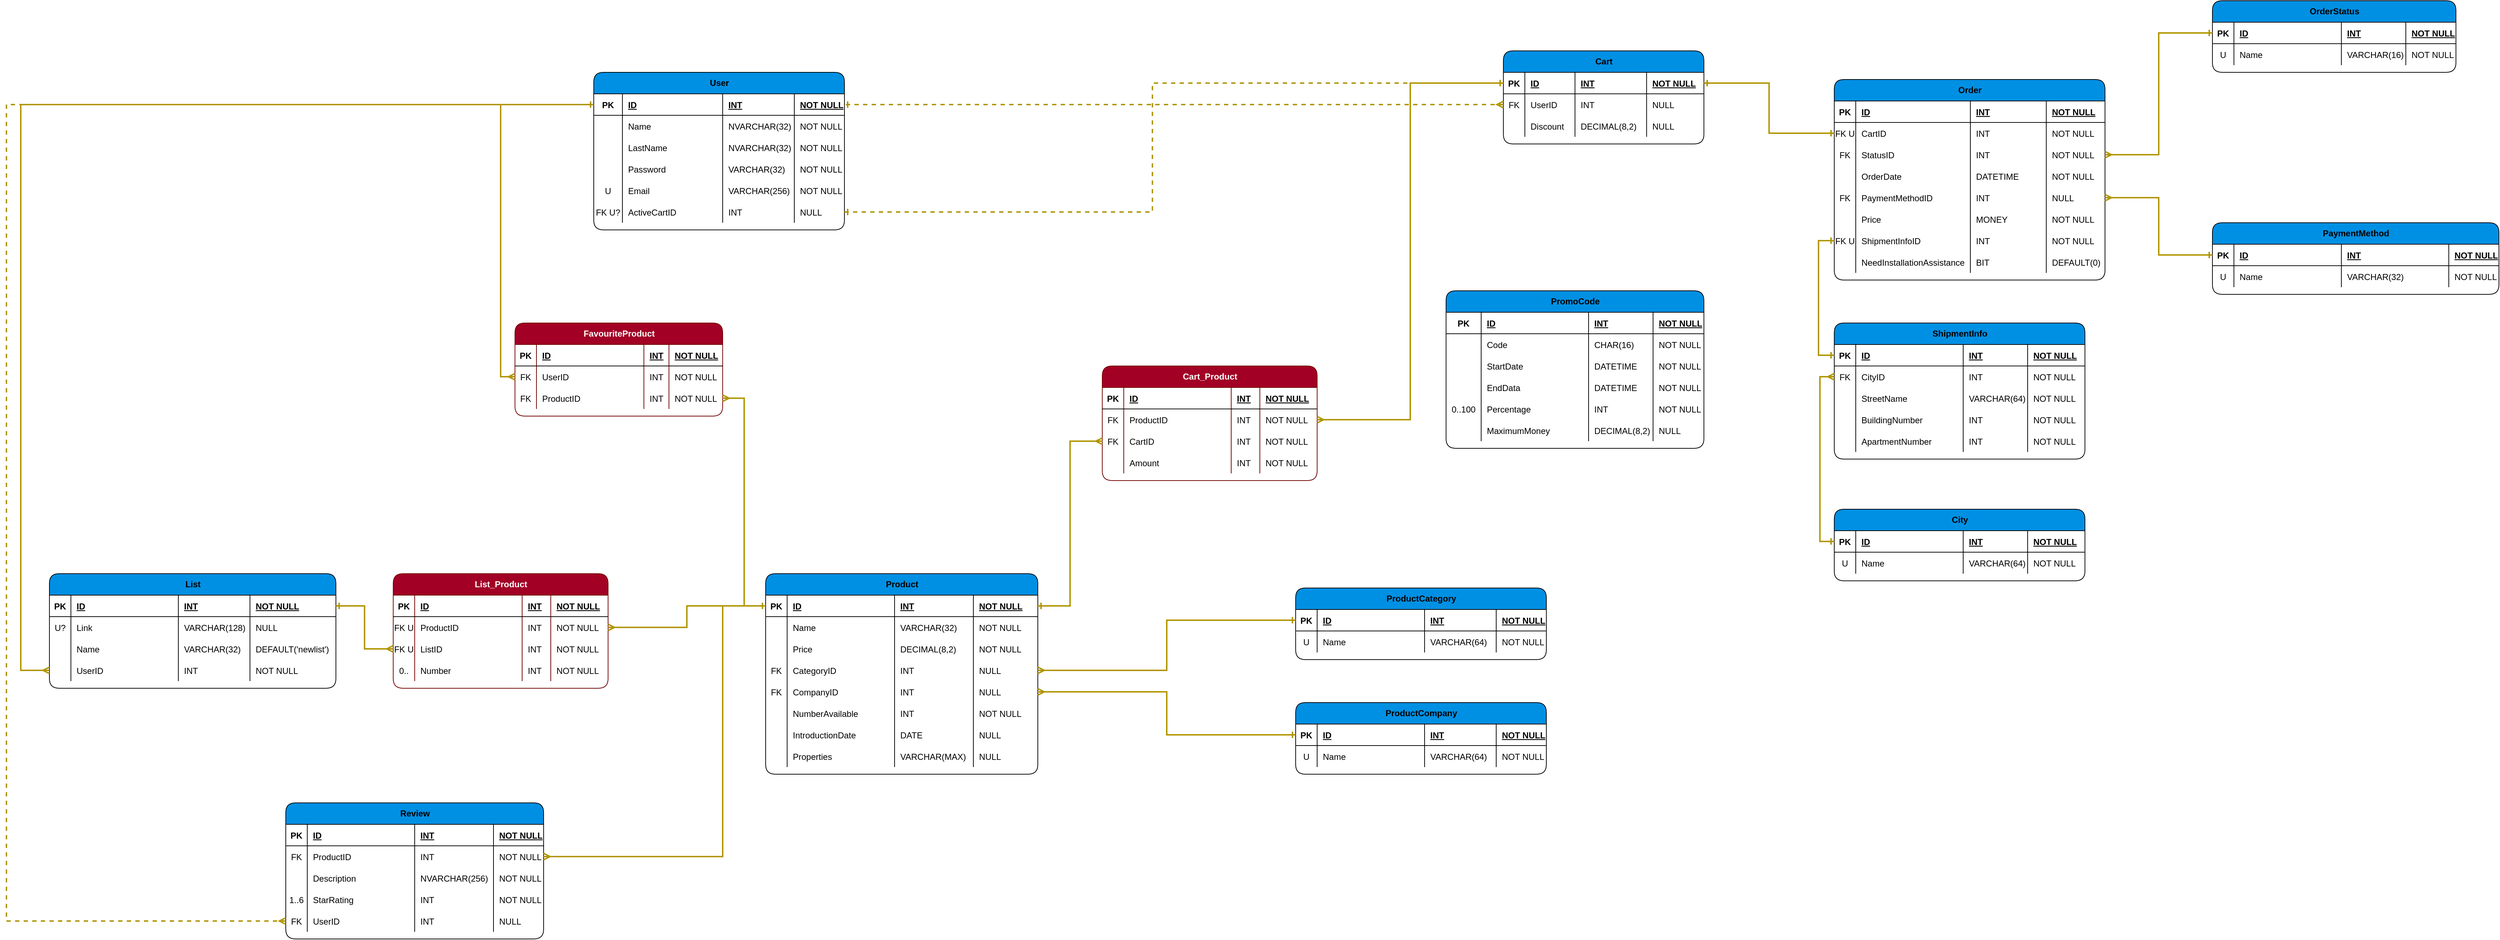 <mxfile compress="false" version="21.2.8" type="device">
  <diagram id="IBlVWCyyx5zm3W7XF3nq" name="Strona-1">
    <mxGraphModel dx="1728" dy="527" grid="1" gridSize="10" guides="1" tooltips="1" connect="1" arrows="1" fold="1" page="1" pageScale="1" pageWidth="827" pageHeight="1169" math="0" shadow="0">
      <root>
        <mxCell id="0" />
        <mxCell id="1" parent="0" />
        <mxCell id="s4IGwTpLGq6pIfRY00dQ-5" value="User" style="shape=table;startSize=30;container=1;collapsible=1;childLayout=tableLayout;fixedRows=1;rowLines=0;fontStyle=1;align=center;resizeLast=1;rounded=1;fillColor=#0090E3;html=1;" parent="1" vertex="1">
          <mxGeometry x="290" y="280" width="350" height="220" as="geometry" />
        </mxCell>
        <mxCell id="s4IGwTpLGq6pIfRY00dQ-6" value="" style="shape=partialRectangle;collapsible=0;dropTarget=0;pointerEvents=0;fillColor=none;top=0;left=0;bottom=1;right=0;points=[[0,0.5],[1,0.5]];portConstraint=eastwest;" parent="s4IGwTpLGq6pIfRY00dQ-5" vertex="1">
          <mxGeometry y="30" width="350" height="30" as="geometry" />
        </mxCell>
        <mxCell id="s4IGwTpLGq6pIfRY00dQ-7" value="PK" style="shape=partialRectangle;connectable=0;fillColor=none;top=0;left=0;bottom=0;right=0;fontStyle=1;overflow=hidden;" parent="s4IGwTpLGq6pIfRY00dQ-6" vertex="1">
          <mxGeometry width="40" height="30" as="geometry">
            <mxRectangle width="40" height="30" as="alternateBounds" />
          </mxGeometry>
        </mxCell>
        <mxCell id="s4IGwTpLGq6pIfRY00dQ-8" value="ID" style="shape=partialRectangle;connectable=0;fillColor=none;top=0;left=0;bottom=0;right=0;align=left;spacingLeft=6;fontStyle=5;overflow=hidden;" parent="s4IGwTpLGq6pIfRY00dQ-6" vertex="1">
          <mxGeometry x="40" width="140" height="30" as="geometry">
            <mxRectangle width="140" height="30" as="alternateBounds" />
          </mxGeometry>
        </mxCell>
        <mxCell id="2" value="INT" style="shape=partialRectangle;connectable=0;fillColor=none;top=0;left=0;bottom=0;right=0;align=left;spacingLeft=6;fontStyle=5;overflow=hidden;" parent="s4IGwTpLGq6pIfRY00dQ-6" vertex="1">
          <mxGeometry x="180" width="100" height="30" as="geometry">
            <mxRectangle width="100" height="30" as="alternateBounds" />
          </mxGeometry>
        </mxCell>
        <mxCell id="91" value="NOT NULL" style="shape=partialRectangle;connectable=0;fillColor=none;top=0;left=0;bottom=0;right=0;align=left;spacingLeft=6;fontStyle=5;overflow=hidden;" parent="s4IGwTpLGq6pIfRY00dQ-6" vertex="1">
          <mxGeometry x="280" width="70" height="30" as="geometry">
            <mxRectangle width="70" height="30" as="alternateBounds" />
          </mxGeometry>
        </mxCell>
        <mxCell id="s4IGwTpLGq6pIfRY00dQ-9" value="" style="shape=partialRectangle;collapsible=0;dropTarget=0;pointerEvents=0;fillColor=none;top=0;left=0;bottom=0;right=0;points=[[0,0.5],[1,0.5]];portConstraint=eastwest;" parent="s4IGwTpLGq6pIfRY00dQ-5" vertex="1">
          <mxGeometry y="60" width="350" height="30" as="geometry" />
        </mxCell>
        <mxCell id="s4IGwTpLGq6pIfRY00dQ-10" value="" style="shape=partialRectangle;connectable=0;fillColor=none;top=0;left=0;bottom=0;right=0;editable=1;overflow=hidden;" parent="s4IGwTpLGq6pIfRY00dQ-9" vertex="1">
          <mxGeometry width="40" height="30" as="geometry">
            <mxRectangle width="40" height="30" as="alternateBounds" />
          </mxGeometry>
        </mxCell>
        <mxCell id="s4IGwTpLGq6pIfRY00dQ-11" value="Name" style="shape=partialRectangle;connectable=0;fillColor=none;top=0;left=0;bottom=0;right=0;align=left;spacingLeft=6;overflow=hidden;" parent="s4IGwTpLGq6pIfRY00dQ-9" vertex="1">
          <mxGeometry x="40" width="140" height="30" as="geometry">
            <mxRectangle width="140" height="30" as="alternateBounds" />
          </mxGeometry>
        </mxCell>
        <mxCell id="3" value="NVARCHAR(32)" style="shape=partialRectangle;connectable=0;fillColor=none;top=0;left=0;bottom=0;right=0;align=left;spacingLeft=6;overflow=hidden;" parent="s4IGwTpLGq6pIfRY00dQ-9" vertex="1">
          <mxGeometry x="180" width="100" height="30" as="geometry">
            <mxRectangle width="100" height="30" as="alternateBounds" />
          </mxGeometry>
        </mxCell>
        <mxCell id="92" value="NOT NULL" style="shape=partialRectangle;connectable=0;fillColor=none;top=0;left=0;bottom=0;right=0;align=left;spacingLeft=6;overflow=hidden;" parent="s4IGwTpLGq6pIfRY00dQ-9" vertex="1">
          <mxGeometry x="280" width="70" height="30" as="geometry">
            <mxRectangle width="70" height="30" as="alternateBounds" />
          </mxGeometry>
        </mxCell>
        <mxCell id="s4IGwTpLGq6pIfRY00dQ-12" value="" style="shape=partialRectangle;collapsible=0;dropTarget=0;pointerEvents=0;fillColor=none;top=0;left=0;bottom=0;right=0;points=[[0,0.5],[1,0.5]];portConstraint=eastwest;" parent="s4IGwTpLGq6pIfRY00dQ-5" vertex="1">
          <mxGeometry y="90" width="350" height="30" as="geometry" />
        </mxCell>
        <mxCell id="s4IGwTpLGq6pIfRY00dQ-13" value="" style="shape=partialRectangle;connectable=0;fillColor=none;top=0;left=0;bottom=0;right=0;editable=1;overflow=hidden;" parent="s4IGwTpLGq6pIfRY00dQ-12" vertex="1">
          <mxGeometry width="40" height="30" as="geometry">
            <mxRectangle width="40" height="30" as="alternateBounds" />
          </mxGeometry>
        </mxCell>
        <mxCell id="s4IGwTpLGq6pIfRY00dQ-14" value="LastName" style="shape=partialRectangle;connectable=0;fillColor=none;top=0;left=0;bottom=0;right=0;align=left;spacingLeft=6;overflow=hidden;" parent="s4IGwTpLGq6pIfRY00dQ-12" vertex="1">
          <mxGeometry x="40" width="140" height="30" as="geometry">
            <mxRectangle width="140" height="30" as="alternateBounds" />
          </mxGeometry>
        </mxCell>
        <mxCell id="4" value="NVARCHAR(32)" style="shape=partialRectangle;connectable=0;fillColor=none;top=0;left=0;bottom=0;right=0;align=left;spacingLeft=6;overflow=hidden;" parent="s4IGwTpLGq6pIfRY00dQ-12" vertex="1">
          <mxGeometry x="180" width="100" height="30" as="geometry">
            <mxRectangle width="100" height="30" as="alternateBounds" />
          </mxGeometry>
        </mxCell>
        <mxCell id="93" value="NOT NULL" style="shape=partialRectangle;connectable=0;fillColor=none;top=0;left=0;bottom=0;right=0;align=left;spacingLeft=6;overflow=hidden;" parent="s4IGwTpLGq6pIfRY00dQ-12" vertex="1">
          <mxGeometry x="280" width="70" height="30" as="geometry">
            <mxRectangle width="70" height="30" as="alternateBounds" />
          </mxGeometry>
        </mxCell>
        <mxCell id="s4IGwTpLGq6pIfRY00dQ-15" value="" style="shape=partialRectangle;collapsible=0;dropTarget=0;pointerEvents=0;fillColor=none;top=0;left=0;bottom=0;right=0;points=[[0,0.5],[1,0.5]];portConstraint=eastwest;" parent="s4IGwTpLGq6pIfRY00dQ-5" vertex="1">
          <mxGeometry y="120" width="350" height="30" as="geometry" />
        </mxCell>
        <mxCell id="s4IGwTpLGq6pIfRY00dQ-16" value="" style="shape=partialRectangle;connectable=0;fillColor=none;top=0;left=0;bottom=0;right=0;editable=1;overflow=hidden;" parent="s4IGwTpLGq6pIfRY00dQ-15" vertex="1">
          <mxGeometry width="40" height="30" as="geometry">
            <mxRectangle width="40" height="30" as="alternateBounds" />
          </mxGeometry>
        </mxCell>
        <mxCell id="s4IGwTpLGq6pIfRY00dQ-17" value="Password" style="shape=partialRectangle;connectable=0;fillColor=none;top=0;left=0;bottom=0;right=0;align=left;spacingLeft=6;overflow=hidden;" parent="s4IGwTpLGq6pIfRY00dQ-15" vertex="1">
          <mxGeometry x="40" width="140" height="30" as="geometry">
            <mxRectangle width="140" height="30" as="alternateBounds" />
          </mxGeometry>
        </mxCell>
        <mxCell id="5" value="VARCHAR(32)" style="shape=partialRectangle;connectable=0;fillColor=none;top=0;left=0;bottom=0;right=0;align=left;spacingLeft=6;overflow=hidden;" parent="s4IGwTpLGq6pIfRY00dQ-15" vertex="1">
          <mxGeometry x="180" width="100" height="30" as="geometry">
            <mxRectangle width="100" height="30" as="alternateBounds" />
          </mxGeometry>
        </mxCell>
        <mxCell id="94" value="NOT NULL" style="shape=partialRectangle;connectable=0;fillColor=none;top=0;left=0;bottom=0;right=0;align=left;spacingLeft=6;overflow=hidden;" parent="s4IGwTpLGq6pIfRY00dQ-15" vertex="1">
          <mxGeometry x="280" width="70" height="30" as="geometry">
            <mxRectangle width="70" height="30" as="alternateBounds" />
          </mxGeometry>
        </mxCell>
        <mxCell id="s4IGwTpLGq6pIfRY00dQ-18" style="shape=partialRectangle;collapsible=0;dropTarget=0;pointerEvents=0;fillColor=none;top=0;left=0;bottom=0;right=0;points=[[0,0.5],[1,0.5]];portConstraint=eastwest;" parent="s4IGwTpLGq6pIfRY00dQ-5" vertex="1">
          <mxGeometry y="150" width="350" height="30" as="geometry" />
        </mxCell>
        <mxCell id="s4IGwTpLGq6pIfRY00dQ-19" value="U" style="shape=partialRectangle;connectable=0;fillColor=none;top=0;left=0;bottom=0;right=0;editable=1;overflow=hidden;" parent="s4IGwTpLGq6pIfRY00dQ-18" vertex="1">
          <mxGeometry width="40" height="30" as="geometry">
            <mxRectangle width="40" height="30" as="alternateBounds" />
          </mxGeometry>
        </mxCell>
        <mxCell id="s4IGwTpLGq6pIfRY00dQ-20" value="Email" style="shape=partialRectangle;connectable=0;fillColor=none;top=0;left=0;bottom=0;right=0;align=left;spacingLeft=6;overflow=hidden;" parent="s4IGwTpLGq6pIfRY00dQ-18" vertex="1">
          <mxGeometry x="40" width="140" height="30" as="geometry">
            <mxRectangle width="140" height="30" as="alternateBounds" />
          </mxGeometry>
        </mxCell>
        <mxCell id="6" value="VARCHAR(256)" style="shape=partialRectangle;connectable=0;fillColor=none;top=0;left=0;bottom=0;right=0;align=left;spacingLeft=6;overflow=hidden;" parent="s4IGwTpLGq6pIfRY00dQ-18" vertex="1">
          <mxGeometry x="180" width="100" height="30" as="geometry">
            <mxRectangle width="100" height="30" as="alternateBounds" />
          </mxGeometry>
        </mxCell>
        <mxCell id="95" value="NOT NULL" style="shape=partialRectangle;connectable=0;fillColor=none;top=0;left=0;bottom=0;right=0;align=left;spacingLeft=6;overflow=hidden;" parent="s4IGwTpLGq6pIfRY00dQ-18" vertex="1">
          <mxGeometry x="280" width="70" height="30" as="geometry">
            <mxRectangle width="70" height="30" as="alternateBounds" />
          </mxGeometry>
        </mxCell>
        <mxCell id="yRI95P9nonT896ay1fdU-150" style="shape=partialRectangle;collapsible=0;dropTarget=0;pointerEvents=0;fillColor=none;top=0;left=0;bottom=0;right=0;points=[[0,0.5],[1,0.5]];portConstraint=eastwest;" parent="s4IGwTpLGq6pIfRY00dQ-5" vertex="1">
          <mxGeometry y="180" width="350" height="30" as="geometry" />
        </mxCell>
        <mxCell id="yRI95P9nonT896ay1fdU-151" value="FK U?" style="shape=partialRectangle;connectable=0;fillColor=none;top=0;left=0;bottom=0;right=0;editable=1;overflow=hidden;" parent="yRI95P9nonT896ay1fdU-150" vertex="1">
          <mxGeometry width="40" height="30" as="geometry">
            <mxRectangle width="40" height="30" as="alternateBounds" />
          </mxGeometry>
        </mxCell>
        <mxCell id="yRI95P9nonT896ay1fdU-152" value="ActiveCartID" style="shape=partialRectangle;connectable=0;fillColor=none;top=0;left=0;bottom=0;right=0;align=left;spacingLeft=6;overflow=hidden;" parent="yRI95P9nonT896ay1fdU-150" vertex="1">
          <mxGeometry x="40" width="140" height="30" as="geometry">
            <mxRectangle width="140" height="30" as="alternateBounds" />
          </mxGeometry>
        </mxCell>
        <mxCell id="yRI95P9nonT896ay1fdU-153" value="INT" style="shape=partialRectangle;connectable=0;fillColor=none;top=0;left=0;bottom=0;right=0;align=left;spacingLeft=6;overflow=hidden;" parent="yRI95P9nonT896ay1fdU-150" vertex="1">
          <mxGeometry x="180" width="100" height="30" as="geometry">
            <mxRectangle width="100" height="30" as="alternateBounds" />
          </mxGeometry>
        </mxCell>
        <mxCell id="yRI95P9nonT896ay1fdU-154" value="NULL" style="shape=partialRectangle;connectable=0;fillColor=none;top=0;left=0;bottom=0;right=0;align=left;spacingLeft=6;overflow=hidden;" parent="yRI95P9nonT896ay1fdU-150" vertex="1">
          <mxGeometry x="280" width="70" height="30" as="geometry">
            <mxRectangle width="70" height="30" as="alternateBounds" />
          </mxGeometry>
        </mxCell>
        <mxCell id="s4IGwTpLGq6pIfRY00dQ-21" value="Cart" style="shape=table;startSize=30;container=1;collapsible=1;childLayout=tableLayout;fixedRows=1;rowLines=0;fontStyle=1;align=center;resizeLast=1;rounded=1;fillColor=#0090E3;html=1;" parent="1" vertex="1">
          <mxGeometry x="1560" y="250" width="280" height="130" as="geometry" />
        </mxCell>
        <mxCell id="s4IGwTpLGq6pIfRY00dQ-22" value="" style="shape=partialRectangle;collapsible=0;dropTarget=0;pointerEvents=0;fillColor=none;top=0;left=0;bottom=1;right=0;points=[[0,0.5],[1,0.5]];portConstraint=eastwest;" parent="s4IGwTpLGq6pIfRY00dQ-21" vertex="1">
          <mxGeometry y="30" width="280" height="30" as="geometry" />
        </mxCell>
        <mxCell id="s4IGwTpLGq6pIfRY00dQ-23" value="PK" style="shape=partialRectangle;connectable=0;fillColor=none;top=0;left=0;bottom=0;right=0;fontStyle=1;overflow=hidden;" parent="s4IGwTpLGq6pIfRY00dQ-22" vertex="1">
          <mxGeometry width="30" height="30" as="geometry">
            <mxRectangle width="30" height="30" as="alternateBounds" />
          </mxGeometry>
        </mxCell>
        <mxCell id="s4IGwTpLGq6pIfRY00dQ-24" value="ID" style="shape=partialRectangle;connectable=0;fillColor=none;top=0;left=0;bottom=0;right=0;align=left;spacingLeft=6;fontStyle=5;overflow=hidden;" parent="s4IGwTpLGq6pIfRY00dQ-22" vertex="1">
          <mxGeometry x="30" width="70" height="30" as="geometry">
            <mxRectangle width="70" height="30" as="alternateBounds" />
          </mxGeometry>
        </mxCell>
        <mxCell id="10" value="INT" style="shape=partialRectangle;connectable=0;fillColor=none;top=0;left=0;bottom=0;right=0;align=left;spacingLeft=6;fontStyle=5;overflow=hidden;" parent="s4IGwTpLGq6pIfRY00dQ-22" vertex="1">
          <mxGeometry x="100" width="100" height="30" as="geometry">
            <mxRectangle width="100" height="30" as="alternateBounds" />
          </mxGeometry>
        </mxCell>
        <mxCell id="96" value="NOT NULL" style="shape=partialRectangle;connectable=0;fillColor=none;top=0;left=0;bottom=0;right=0;align=left;spacingLeft=6;fontStyle=5;overflow=hidden;" parent="s4IGwTpLGq6pIfRY00dQ-22" vertex="1">
          <mxGeometry x="200" width="80" height="30" as="geometry">
            <mxRectangle width="80" height="30" as="alternateBounds" />
          </mxGeometry>
        </mxCell>
        <mxCell id="s4IGwTpLGq6pIfRY00dQ-25" value="" style="shape=partialRectangle;collapsible=0;dropTarget=0;pointerEvents=0;fillColor=none;top=0;left=0;bottom=0;right=0;points=[[0,0.5],[1,0.5]];portConstraint=eastwest;" parent="s4IGwTpLGq6pIfRY00dQ-21" vertex="1">
          <mxGeometry y="60" width="280" height="30" as="geometry" />
        </mxCell>
        <mxCell id="s4IGwTpLGq6pIfRY00dQ-26" value="FK" style="shape=partialRectangle;connectable=0;fillColor=none;top=0;left=0;bottom=0;right=0;editable=1;overflow=hidden;" parent="s4IGwTpLGq6pIfRY00dQ-25" vertex="1">
          <mxGeometry width="30" height="30" as="geometry">
            <mxRectangle width="30" height="30" as="alternateBounds" />
          </mxGeometry>
        </mxCell>
        <mxCell id="s4IGwTpLGq6pIfRY00dQ-27" value="UserID" style="shape=partialRectangle;connectable=0;fillColor=none;top=0;left=0;bottom=0;right=0;align=left;spacingLeft=6;overflow=hidden;" parent="s4IGwTpLGq6pIfRY00dQ-25" vertex="1">
          <mxGeometry x="30" width="70" height="30" as="geometry">
            <mxRectangle width="70" height="30" as="alternateBounds" />
          </mxGeometry>
        </mxCell>
        <mxCell id="11" value="INT" style="shape=partialRectangle;connectable=0;fillColor=none;top=0;left=0;bottom=0;right=0;align=left;spacingLeft=6;overflow=hidden;" parent="s4IGwTpLGq6pIfRY00dQ-25" vertex="1">
          <mxGeometry x="100" width="100" height="30" as="geometry">
            <mxRectangle width="100" height="30" as="alternateBounds" />
          </mxGeometry>
        </mxCell>
        <mxCell id="97" value="NULL" style="shape=partialRectangle;connectable=0;fillColor=none;top=0;left=0;bottom=0;right=0;align=left;spacingLeft=6;overflow=hidden;" parent="s4IGwTpLGq6pIfRY00dQ-25" vertex="1">
          <mxGeometry x="200" width="80" height="30" as="geometry">
            <mxRectangle width="80" height="30" as="alternateBounds" />
          </mxGeometry>
        </mxCell>
        <mxCell id="QkyekhMWafhGPZv_Ovld-57" style="shape=partialRectangle;collapsible=0;dropTarget=0;pointerEvents=0;fillColor=none;top=0;left=0;bottom=0;right=0;points=[[0,0.5],[1,0.5]];portConstraint=eastwest;" parent="s4IGwTpLGq6pIfRY00dQ-21" vertex="1">
          <mxGeometry y="90" width="280" height="30" as="geometry" />
        </mxCell>
        <mxCell id="QkyekhMWafhGPZv_Ovld-58" value="" style="shape=partialRectangle;connectable=0;fillColor=none;top=0;left=0;bottom=0;right=0;editable=1;overflow=hidden;" parent="QkyekhMWafhGPZv_Ovld-57" vertex="1">
          <mxGeometry width="30" height="30" as="geometry">
            <mxRectangle width="30" height="30" as="alternateBounds" />
          </mxGeometry>
        </mxCell>
        <mxCell id="QkyekhMWafhGPZv_Ovld-59" value="Discount" style="shape=partialRectangle;connectable=0;fillColor=none;top=0;left=0;bottom=0;right=0;align=left;spacingLeft=6;overflow=hidden;" parent="QkyekhMWafhGPZv_Ovld-57" vertex="1">
          <mxGeometry x="30" width="70" height="30" as="geometry">
            <mxRectangle width="70" height="30" as="alternateBounds" />
          </mxGeometry>
        </mxCell>
        <mxCell id="13" value="DECIMAL(8,2)" style="shape=partialRectangle;connectable=0;fillColor=none;top=0;left=0;bottom=0;right=0;align=left;spacingLeft=6;overflow=hidden;" parent="QkyekhMWafhGPZv_Ovld-57" vertex="1">
          <mxGeometry x="100" width="100" height="30" as="geometry">
            <mxRectangle width="100" height="30" as="alternateBounds" />
          </mxGeometry>
        </mxCell>
        <mxCell id="99" value="NULL" style="shape=partialRectangle;connectable=0;fillColor=none;top=0;left=0;bottom=0;right=0;align=left;spacingLeft=6;overflow=hidden;" parent="QkyekhMWafhGPZv_Ovld-57" vertex="1">
          <mxGeometry x="200" width="80" height="30" as="geometry">
            <mxRectangle width="80" height="30" as="alternateBounds" />
          </mxGeometry>
        </mxCell>
        <mxCell id="s4IGwTpLGq6pIfRY00dQ-34" value="Product" style="shape=table;startSize=30;container=1;collapsible=1;childLayout=tableLayout;fixedRows=1;rowLines=0;fontStyle=1;align=center;resizeLast=1;rounded=1;fillColor=#0090E3;html=1;" parent="1" vertex="1">
          <mxGeometry x="530" y="980" width="380" height="280" as="geometry" />
        </mxCell>
        <mxCell id="s4IGwTpLGq6pIfRY00dQ-35" value="" style="shape=partialRectangle;collapsible=0;dropTarget=0;pointerEvents=0;fillColor=none;top=0;left=0;bottom=1;right=0;points=[[0,0.5],[1,0.5]];portConstraint=eastwest;" parent="s4IGwTpLGq6pIfRY00dQ-34" vertex="1">
          <mxGeometry y="30" width="380" height="30" as="geometry" />
        </mxCell>
        <mxCell id="s4IGwTpLGq6pIfRY00dQ-36" value="PK" style="shape=partialRectangle;connectable=0;fillColor=none;top=0;left=0;bottom=0;right=0;fontStyle=1;overflow=hidden;" parent="s4IGwTpLGq6pIfRY00dQ-35" vertex="1">
          <mxGeometry width="30" height="30" as="geometry">
            <mxRectangle width="30" height="30" as="alternateBounds" />
          </mxGeometry>
        </mxCell>
        <mxCell id="s4IGwTpLGq6pIfRY00dQ-37" value="ID" style="shape=partialRectangle;connectable=0;fillColor=none;top=0;left=0;bottom=0;right=0;align=left;spacingLeft=6;fontStyle=5;overflow=hidden;" parent="s4IGwTpLGq6pIfRY00dQ-35" vertex="1">
          <mxGeometry x="30" width="150" height="30" as="geometry">
            <mxRectangle width="150" height="30" as="alternateBounds" />
          </mxGeometry>
        </mxCell>
        <mxCell id="49" value="INT" style="shape=partialRectangle;connectable=0;fillColor=none;top=0;left=0;bottom=0;right=0;align=left;spacingLeft=6;fontStyle=5;overflow=hidden;" parent="s4IGwTpLGq6pIfRY00dQ-35" vertex="1">
          <mxGeometry x="180" width="110" height="30" as="geometry">
            <mxRectangle width="110" height="30" as="alternateBounds" />
          </mxGeometry>
        </mxCell>
        <mxCell id="125" value="NOT NULL" style="shape=partialRectangle;connectable=0;fillColor=none;top=0;left=0;bottom=0;right=0;align=left;spacingLeft=6;fontStyle=5;overflow=hidden;" parent="s4IGwTpLGq6pIfRY00dQ-35" vertex="1">
          <mxGeometry x="290" width="90" height="30" as="geometry">
            <mxRectangle width="90" height="30" as="alternateBounds" />
          </mxGeometry>
        </mxCell>
        <mxCell id="s4IGwTpLGq6pIfRY00dQ-38" value="" style="shape=partialRectangle;collapsible=0;dropTarget=0;pointerEvents=0;fillColor=none;top=0;left=0;bottom=0;right=0;points=[[0,0.5],[1,0.5]];portConstraint=eastwest;" parent="s4IGwTpLGq6pIfRY00dQ-34" vertex="1">
          <mxGeometry y="60" width="380" height="30" as="geometry" />
        </mxCell>
        <mxCell id="s4IGwTpLGq6pIfRY00dQ-39" value="" style="shape=partialRectangle;connectable=0;fillColor=none;top=0;left=0;bottom=0;right=0;editable=1;overflow=hidden;" parent="s4IGwTpLGq6pIfRY00dQ-38" vertex="1">
          <mxGeometry width="30" height="30" as="geometry">
            <mxRectangle width="30" height="30" as="alternateBounds" />
          </mxGeometry>
        </mxCell>
        <mxCell id="s4IGwTpLGq6pIfRY00dQ-40" value="Name" style="shape=partialRectangle;connectable=0;fillColor=none;top=0;left=0;bottom=0;right=0;align=left;spacingLeft=6;overflow=hidden;" parent="s4IGwTpLGq6pIfRY00dQ-38" vertex="1">
          <mxGeometry x="30" width="150" height="30" as="geometry">
            <mxRectangle width="150" height="30" as="alternateBounds" />
          </mxGeometry>
        </mxCell>
        <mxCell id="50" value="VARCHAR(32)" style="shape=partialRectangle;connectable=0;fillColor=none;top=0;left=0;bottom=0;right=0;align=left;spacingLeft=6;overflow=hidden;" parent="s4IGwTpLGq6pIfRY00dQ-38" vertex="1">
          <mxGeometry x="180" width="110" height="30" as="geometry">
            <mxRectangle width="110" height="30" as="alternateBounds" />
          </mxGeometry>
        </mxCell>
        <mxCell id="126" value="NOT NULL" style="shape=partialRectangle;connectable=0;fillColor=none;top=0;left=0;bottom=0;right=0;align=left;spacingLeft=6;overflow=hidden;" parent="s4IGwTpLGq6pIfRY00dQ-38" vertex="1">
          <mxGeometry x="290" width="90" height="30" as="geometry">
            <mxRectangle width="90" height="30" as="alternateBounds" />
          </mxGeometry>
        </mxCell>
        <mxCell id="QkyekhMWafhGPZv_Ovld-32" style="shape=partialRectangle;collapsible=0;dropTarget=0;pointerEvents=0;fillColor=none;top=0;left=0;bottom=0;right=0;points=[[0,0.5],[1,0.5]];portConstraint=eastwest;" parent="s4IGwTpLGq6pIfRY00dQ-34" vertex="1">
          <mxGeometry y="90" width="380" height="30" as="geometry" />
        </mxCell>
        <mxCell id="QkyekhMWafhGPZv_Ovld-33" style="shape=partialRectangle;connectable=0;fillColor=none;top=0;left=0;bottom=0;right=0;editable=1;overflow=hidden;" parent="QkyekhMWafhGPZv_Ovld-32" vertex="1">
          <mxGeometry width="30" height="30" as="geometry">
            <mxRectangle width="30" height="30" as="alternateBounds" />
          </mxGeometry>
        </mxCell>
        <mxCell id="QkyekhMWafhGPZv_Ovld-34" value="Price" style="shape=partialRectangle;connectable=0;fillColor=none;top=0;left=0;bottom=0;right=0;align=left;spacingLeft=6;overflow=hidden;" parent="QkyekhMWafhGPZv_Ovld-32" vertex="1">
          <mxGeometry x="30" width="150" height="30" as="geometry">
            <mxRectangle width="150" height="30" as="alternateBounds" />
          </mxGeometry>
        </mxCell>
        <mxCell id="51" value="DECIMAL(8,2)" style="shape=partialRectangle;connectable=0;fillColor=none;top=0;left=0;bottom=0;right=0;align=left;spacingLeft=6;overflow=hidden;" parent="QkyekhMWafhGPZv_Ovld-32" vertex="1">
          <mxGeometry x="180" width="110" height="30" as="geometry">
            <mxRectangle width="110" height="30" as="alternateBounds" />
          </mxGeometry>
        </mxCell>
        <mxCell id="127" value="NOT NULL" style="shape=partialRectangle;connectable=0;fillColor=none;top=0;left=0;bottom=0;right=0;align=left;spacingLeft=6;overflow=hidden;" parent="QkyekhMWafhGPZv_Ovld-32" vertex="1">
          <mxGeometry x="290" width="90" height="30" as="geometry">
            <mxRectangle width="90" height="30" as="alternateBounds" />
          </mxGeometry>
        </mxCell>
        <mxCell id="QkyekhMWafhGPZv_Ovld-26" style="shape=partialRectangle;collapsible=0;dropTarget=0;pointerEvents=0;fillColor=none;top=0;left=0;bottom=0;right=0;points=[[0,0.5],[1,0.5]];portConstraint=eastwest;" parent="s4IGwTpLGq6pIfRY00dQ-34" vertex="1">
          <mxGeometry y="120" width="380" height="30" as="geometry" />
        </mxCell>
        <mxCell id="QkyekhMWafhGPZv_Ovld-27" value="FK" style="shape=partialRectangle;connectable=0;fillColor=none;top=0;left=0;bottom=0;right=0;editable=1;overflow=hidden;" parent="QkyekhMWafhGPZv_Ovld-26" vertex="1">
          <mxGeometry width="30" height="30" as="geometry">
            <mxRectangle width="30" height="30" as="alternateBounds" />
          </mxGeometry>
        </mxCell>
        <mxCell id="QkyekhMWafhGPZv_Ovld-28" value="CategoryID" style="shape=partialRectangle;connectable=0;fillColor=none;top=0;left=0;bottom=0;right=0;align=left;spacingLeft=6;overflow=hidden;" parent="QkyekhMWafhGPZv_Ovld-26" vertex="1">
          <mxGeometry x="30" width="150" height="30" as="geometry">
            <mxRectangle width="150" height="30" as="alternateBounds" />
          </mxGeometry>
        </mxCell>
        <mxCell id="54" value="INT" style="shape=partialRectangle;connectable=0;fillColor=none;top=0;left=0;bottom=0;right=0;align=left;spacingLeft=6;overflow=hidden;" parent="QkyekhMWafhGPZv_Ovld-26" vertex="1">
          <mxGeometry x="180" width="110" height="30" as="geometry">
            <mxRectangle width="110" height="30" as="alternateBounds" />
          </mxGeometry>
        </mxCell>
        <mxCell id="130" value="NULL" style="shape=partialRectangle;connectable=0;fillColor=none;top=0;left=0;bottom=0;right=0;align=left;spacingLeft=6;overflow=hidden;" parent="QkyekhMWafhGPZv_Ovld-26" vertex="1">
          <mxGeometry x="290" width="90" height="30" as="geometry">
            <mxRectangle width="90" height="30" as="alternateBounds" />
          </mxGeometry>
        </mxCell>
        <mxCell id="QkyekhMWafhGPZv_Ovld-23" style="shape=partialRectangle;collapsible=0;dropTarget=0;pointerEvents=0;fillColor=none;top=0;left=0;bottom=0;right=0;points=[[0,0.5],[1,0.5]];portConstraint=eastwest;" parent="s4IGwTpLGq6pIfRY00dQ-34" vertex="1">
          <mxGeometry y="150" width="380" height="30" as="geometry" />
        </mxCell>
        <mxCell id="QkyekhMWafhGPZv_Ovld-24" value="FK" style="shape=partialRectangle;connectable=0;fillColor=none;top=0;left=0;bottom=0;right=0;editable=1;overflow=hidden;" parent="QkyekhMWafhGPZv_Ovld-23" vertex="1">
          <mxGeometry width="30" height="30" as="geometry">
            <mxRectangle width="30" height="30" as="alternateBounds" />
          </mxGeometry>
        </mxCell>
        <mxCell id="QkyekhMWafhGPZv_Ovld-25" value="CompanyID" style="shape=partialRectangle;connectable=0;fillColor=none;top=0;left=0;bottom=0;right=0;align=left;spacingLeft=6;overflow=hidden;" parent="QkyekhMWafhGPZv_Ovld-23" vertex="1">
          <mxGeometry x="30" width="150" height="30" as="geometry">
            <mxRectangle width="150" height="30" as="alternateBounds" />
          </mxGeometry>
        </mxCell>
        <mxCell id="55" value="INT" style="shape=partialRectangle;connectable=0;fillColor=none;top=0;left=0;bottom=0;right=0;align=left;spacingLeft=6;overflow=hidden;" parent="QkyekhMWafhGPZv_Ovld-23" vertex="1">
          <mxGeometry x="180" width="110" height="30" as="geometry">
            <mxRectangle width="110" height="30" as="alternateBounds" />
          </mxGeometry>
        </mxCell>
        <mxCell id="131" value="NULL" style="shape=partialRectangle;connectable=0;fillColor=none;top=0;left=0;bottom=0;right=0;align=left;spacingLeft=6;overflow=hidden;" parent="QkyekhMWafhGPZv_Ovld-23" vertex="1">
          <mxGeometry x="290" width="90" height="30" as="geometry">
            <mxRectangle width="90" height="30" as="alternateBounds" />
          </mxGeometry>
        </mxCell>
        <mxCell id="Di6_3Bwf03HJVYYMg0nK-15" style="shape=partialRectangle;collapsible=0;dropTarget=0;pointerEvents=0;fillColor=none;top=0;left=0;bottom=0;right=0;points=[[0,0.5],[1,0.5]];portConstraint=eastwest;" parent="s4IGwTpLGq6pIfRY00dQ-34" vertex="1">
          <mxGeometry y="180" width="380" height="30" as="geometry" />
        </mxCell>
        <mxCell id="Di6_3Bwf03HJVYYMg0nK-16" style="shape=partialRectangle;connectable=0;fillColor=none;top=0;left=0;bottom=0;right=0;editable=1;overflow=hidden;" parent="Di6_3Bwf03HJVYYMg0nK-15" vertex="1">
          <mxGeometry width="30" height="30" as="geometry">
            <mxRectangle width="30" height="30" as="alternateBounds" />
          </mxGeometry>
        </mxCell>
        <mxCell id="Di6_3Bwf03HJVYYMg0nK-17" value="NumberAvailable" style="shape=partialRectangle;connectable=0;fillColor=none;top=0;left=0;bottom=0;right=0;align=left;spacingLeft=6;overflow=hidden;" parent="Di6_3Bwf03HJVYYMg0nK-15" vertex="1">
          <mxGeometry x="30" width="150" height="30" as="geometry">
            <mxRectangle width="150" height="30" as="alternateBounds" />
          </mxGeometry>
        </mxCell>
        <mxCell id="56" value="INT" style="shape=partialRectangle;connectable=0;fillColor=none;top=0;left=0;bottom=0;right=0;align=left;spacingLeft=6;overflow=hidden;" parent="Di6_3Bwf03HJVYYMg0nK-15" vertex="1">
          <mxGeometry x="180" width="110" height="30" as="geometry">
            <mxRectangle width="110" height="30" as="alternateBounds" />
          </mxGeometry>
        </mxCell>
        <mxCell id="132" value="NOT NULL" style="shape=partialRectangle;connectable=0;fillColor=none;top=0;left=0;bottom=0;right=0;align=left;spacingLeft=6;overflow=hidden;" parent="Di6_3Bwf03HJVYYMg0nK-15" vertex="1">
          <mxGeometry x="290" width="90" height="30" as="geometry">
            <mxRectangle width="90" height="30" as="alternateBounds" />
          </mxGeometry>
        </mxCell>
        <mxCell id="Di6_3Bwf03HJVYYMg0nK-18" style="shape=partialRectangle;collapsible=0;dropTarget=0;pointerEvents=0;fillColor=none;top=0;left=0;bottom=0;right=0;points=[[0,0.5],[1,0.5]];portConstraint=eastwest;" parent="s4IGwTpLGq6pIfRY00dQ-34" vertex="1">
          <mxGeometry y="210" width="380" height="30" as="geometry" />
        </mxCell>
        <mxCell id="Di6_3Bwf03HJVYYMg0nK-19" style="shape=partialRectangle;connectable=0;fillColor=none;top=0;left=0;bottom=0;right=0;editable=1;overflow=hidden;" parent="Di6_3Bwf03HJVYYMg0nK-18" vertex="1">
          <mxGeometry width="30" height="30" as="geometry">
            <mxRectangle width="30" height="30" as="alternateBounds" />
          </mxGeometry>
        </mxCell>
        <mxCell id="Di6_3Bwf03HJVYYMg0nK-20" value="IntroductionDate" style="shape=partialRectangle;connectable=0;fillColor=none;top=0;left=0;bottom=0;right=0;align=left;spacingLeft=6;overflow=hidden;" parent="Di6_3Bwf03HJVYYMg0nK-18" vertex="1">
          <mxGeometry x="30" width="150" height="30" as="geometry">
            <mxRectangle width="150" height="30" as="alternateBounds" />
          </mxGeometry>
        </mxCell>
        <mxCell id="57" value="DATE" style="shape=partialRectangle;connectable=0;fillColor=none;top=0;left=0;bottom=0;right=0;align=left;spacingLeft=6;overflow=hidden;" parent="Di6_3Bwf03HJVYYMg0nK-18" vertex="1">
          <mxGeometry x="180" width="110" height="30" as="geometry">
            <mxRectangle width="110" height="30" as="alternateBounds" />
          </mxGeometry>
        </mxCell>
        <mxCell id="133" value="NULL" style="shape=partialRectangle;connectable=0;fillColor=none;top=0;left=0;bottom=0;right=0;align=left;spacingLeft=6;overflow=hidden;" parent="Di6_3Bwf03HJVYYMg0nK-18" vertex="1">
          <mxGeometry x="290" width="90" height="30" as="geometry">
            <mxRectangle width="90" height="30" as="alternateBounds" />
          </mxGeometry>
        </mxCell>
        <mxCell id="Di6_3Bwf03HJVYYMg0nK-21" style="shape=partialRectangle;collapsible=0;dropTarget=0;pointerEvents=0;fillColor=none;top=0;left=0;bottom=0;right=0;points=[[0,0.5],[1,0.5]];portConstraint=eastwest;" parent="s4IGwTpLGq6pIfRY00dQ-34" vertex="1">
          <mxGeometry y="240" width="380" height="30" as="geometry" />
        </mxCell>
        <mxCell id="Di6_3Bwf03HJVYYMg0nK-22" style="shape=partialRectangle;connectable=0;fillColor=none;top=0;left=0;bottom=0;right=0;editable=1;overflow=hidden;" parent="Di6_3Bwf03HJVYYMg0nK-21" vertex="1">
          <mxGeometry width="30" height="30" as="geometry">
            <mxRectangle width="30" height="30" as="alternateBounds" />
          </mxGeometry>
        </mxCell>
        <mxCell id="Di6_3Bwf03HJVYYMg0nK-23" value="Properties" style="shape=partialRectangle;connectable=0;fillColor=none;top=0;left=0;bottom=0;right=0;align=left;spacingLeft=6;overflow=hidden;" parent="Di6_3Bwf03HJVYYMg0nK-21" vertex="1">
          <mxGeometry x="30" width="150" height="30" as="geometry">
            <mxRectangle width="150" height="30" as="alternateBounds" />
          </mxGeometry>
        </mxCell>
        <mxCell id="58" value="VARCHAR(MAX)" style="shape=partialRectangle;connectable=0;fillColor=none;top=0;left=0;bottom=0;right=0;align=left;spacingLeft=6;overflow=hidden;" parent="Di6_3Bwf03HJVYYMg0nK-21" vertex="1">
          <mxGeometry x="180" width="110" height="30" as="geometry">
            <mxRectangle width="110" height="30" as="alternateBounds" />
          </mxGeometry>
        </mxCell>
        <mxCell id="134" value="NULL" style="shape=partialRectangle;connectable=0;fillColor=none;top=0;left=0;bottom=0;right=0;align=left;spacingLeft=6;overflow=hidden;" parent="Di6_3Bwf03HJVYYMg0nK-21" vertex="1">
          <mxGeometry x="290" width="90" height="30" as="geometry">
            <mxRectangle width="90" height="30" as="alternateBounds" />
          </mxGeometry>
        </mxCell>
        <mxCell id="s4IGwTpLGq6pIfRY00dQ-47" style="edgeStyle=orthogonalEdgeStyle;rounded=0;orthogonalLoop=1;jettySize=auto;html=1;exitX=0;exitY=0.5;exitDx=0;exitDy=0;entryX=1;entryY=0.5;entryDx=0;entryDy=0;startArrow=ERmany;startFill=0;fillColor=#e3c800;strokeColor=#B09500;strokeWidth=2;endArrow=ERone;endFill=0;dashed=1;" parent="1" source="s4IGwTpLGq6pIfRY00dQ-25" target="s4IGwTpLGq6pIfRY00dQ-6" edge="1">
          <mxGeometry relative="1" as="geometry" />
        </mxCell>
        <mxCell id="s4IGwTpLGq6pIfRY00dQ-48" value="List" style="shape=table;startSize=30;container=1;collapsible=1;childLayout=tableLayout;fixedRows=1;rowLines=0;fontStyle=1;align=center;resizeLast=1;rounded=1;fillColor=#0090E3;html=1;" parent="1" vertex="1">
          <mxGeometry x="-470" y="980" width="400" height="160" as="geometry" />
        </mxCell>
        <mxCell id="s4IGwTpLGq6pIfRY00dQ-49" value="" style="shape=partialRectangle;collapsible=0;dropTarget=0;pointerEvents=0;fillColor=none;top=0;left=0;bottom=1;right=0;points=[[0,0.5],[1,0.5]];portConstraint=eastwest;" parent="s4IGwTpLGq6pIfRY00dQ-48" vertex="1">
          <mxGeometry y="30" width="400" height="30" as="geometry" />
        </mxCell>
        <mxCell id="s4IGwTpLGq6pIfRY00dQ-50" value="PK" style="shape=partialRectangle;connectable=0;fillColor=none;top=0;left=0;bottom=0;right=0;fontStyle=1;overflow=hidden;" parent="s4IGwTpLGq6pIfRY00dQ-49" vertex="1">
          <mxGeometry width="30" height="30" as="geometry">
            <mxRectangle width="30" height="30" as="alternateBounds" />
          </mxGeometry>
        </mxCell>
        <mxCell id="s4IGwTpLGq6pIfRY00dQ-51" value="ID" style="shape=partialRectangle;connectable=0;fillColor=none;top=0;left=0;bottom=0;right=0;align=left;spacingLeft=6;fontStyle=5;overflow=hidden;" parent="s4IGwTpLGq6pIfRY00dQ-49" vertex="1">
          <mxGeometry x="30" width="150" height="30" as="geometry">
            <mxRectangle width="150" height="30" as="alternateBounds" />
          </mxGeometry>
        </mxCell>
        <mxCell id="39" value="INT" style="shape=partialRectangle;connectable=0;fillColor=none;top=0;left=0;bottom=0;right=0;align=left;spacingLeft=6;fontStyle=5;overflow=hidden;" parent="s4IGwTpLGq6pIfRY00dQ-49" vertex="1">
          <mxGeometry x="180" width="100" height="30" as="geometry">
            <mxRectangle width="100" height="30" as="alternateBounds" />
          </mxGeometry>
        </mxCell>
        <mxCell id="141" value="NOT NULL" style="shape=partialRectangle;connectable=0;fillColor=none;top=0;left=0;bottom=0;right=0;align=left;spacingLeft=6;fontStyle=5;overflow=hidden;" parent="s4IGwTpLGq6pIfRY00dQ-49" vertex="1">
          <mxGeometry x="280" width="120" height="30" as="geometry">
            <mxRectangle width="120" height="30" as="alternateBounds" />
          </mxGeometry>
        </mxCell>
        <mxCell id="s4IGwTpLGq6pIfRY00dQ-52" value="" style="shape=partialRectangle;collapsible=0;dropTarget=0;pointerEvents=0;fillColor=none;top=0;left=0;bottom=0;right=0;points=[[0,0.5],[1,0.5]];portConstraint=eastwest;" parent="s4IGwTpLGq6pIfRY00dQ-48" vertex="1">
          <mxGeometry y="60" width="400" height="30" as="geometry" />
        </mxCell>
        <mxCell id="s4IGwTpLGq6pIfRY00dQ-53" value="U?" style="shape=partialRectangle;connectable=0;fillColor=none;top=0;left=0;bottom=0;right=0;editable=1;overflow=hidden;" parent="s4IGwTpLGq6pIfRY00dQ-52" vertex="1">
          <mxGeometry width="30" height="30" as="geometry">
            <mxRectangle width="30" height="30" as="alternateBounds" />
          </mxGeometry>
        </mxCell>
        <mxCell id="s4IGwTpLGq6pIfRY00dQ-54" value="Link" style="shape=partialRectangle;connectable=0;fillColor=none;top=0;left=0;bottom=0;right=0;align=left;spacingLeft=6;overflow=hidden;" parent="s4IGwTpLGq6pIfRY00dQ-52" vertex="1">
          <mxGeometry x="30" width="150" height="30" as="geometry">
            <mxRectangle width="150" height="30" as="alternateBounds" />
          </mxGeometry>
        </mxCell>
        <mxCell id="40" value="VARCHAR(128)" style="shape=partialRectangle;connectable=0;fillColor=none;top=0;left=0;bottom=0;right=0;align=left;spacingLeft=6;overflow=hidden;" parent="s4IGwTpLGq6pIfRY00dQ-52" vertex="1">
          <mxGeometry x="180" width="100" height="30" as="geometry">
            <mxRectangle width="100" height="30" as="alternateBounds" />
          </mxGeometry>
        </mxCell>
        <mxCell id="142" value="NULL" style="shape=partialRectangle;connectable=0;fillColor=none;top=0;left=0;bottom=0;right=0;align=left;spacingLeft=6;overflow=hidden;" parent="s4IGwTpLGq6pIfRY00dQ-52" vertex="1">
          <mxGeometry x="280" width="120" height="30" as="geometry">
            <mxRectangle width="120" height="30" as="alternateBounds" />
          </mxGeometry>
        </mxCell>
        <mxCell id="s4IGwTpLGq6pIfRY00dQ-55" value="" style="shape=partialRectangle;collapsible=0;dropTarget=0;pointerEvents=0;fillColor=none;top=0;left=0;bottom=0;right=0;points=[[0,0.5],[1,0.5]];portConstraint=eastwest;" parent="s4IGwTpLGq6pIfRY00dQ-48" vertex="1">
          <mxGeometry y="90" width="400" height="30" as="geometry" />
        </mxCell>
        <mxCell id="s4IGwTpLGq6pIfRY00dQ-56" value="" style="shape=partialRectangle;connectable=0;fillColor=none;top=0;left=0;bottom=0;right=0;editable=1;overflow=hidden;" parent="s4IGwTpLGq6pIfRY00dQ-55" vertex="1">
          <mxGeometry width="30" height="30" as="geometry">
            <mxRectangle width="30" height="30" as="alternateBounds" />
          </mxGeometry>
        </mxCell>
        <mxCell id="s4IGwTpLGq6pIfRY00dQ-57" value="Name" style="shape=partialRectangle;connectable=0;fillColor=none;top=0;left=0;bottom=0;right=0;align=left;spacingLeft=6;overflow=hidden;" parent="s4IGwTpLGq6pIfRY00dQ-55" vertex="1">
          <mxGeometry x="30" width="150" height="30" as="geometry">
            <mxRectangle width="150" height="30" as="alternateBounds" />
          </mxGeometry>
        </mxCell>
        <mxCell id="41" value="VARCHAR(32)" style="shape=partialRectangle;connectable=0;fillColor=none;top=0;left=0;bottom=0;right=0;align=left;spacingLeft=6;overflow=hidden;" parent="s4IGwTpLGq6pIfRY00dQ-55" vertex="1">
          <mxGeometry x="180" width="100" height="30" as="geometry">
            <mxRectangle width="100" height="30" as="alternateBounds" />
          </mxGeometry>
        </mxCell>
        <mxCell id="143" value="DEFAULT(&#39;newlist&#39;)" style="shape=partialRectangle;connectable=0;fillColor=none;top=0;left=0;bottom=0;right=0;align=left;spacingLeft=6;overflow=hidden;" parent="s4IGwTpLGq6pIfRY00dQ-55" vertex="1">
          <mxGeometry x="280" width="120" height="30" as="geometry">
            <mxRectangle width="120" height="30" as="alternateBounds" />
          </mxGeometry>
        </mxCell>
        <mxCell id="6_tPmAtb3Ttsj-TF_EDo-148" style="shape=partialRectangle;collapsible=0;dropTarget=0;pointerEvents=0;fillColor=none;top=0;left=0;bottom=0;right=0;points=[[0,0.5],[1,0.5]];portConstraint=eastwest;" parent="s4IGwTpLGq6pIfRY00dQ-48" vertex="1">
          <mxGeometry y="120" width="400" height="30" as="geometry" />
        </mxCell>
        <mxCell id="6_tPmAtb3Ttsj-TF_EDo-149" style="shape=partialRectangle;connectable=0;fillColor=none;top=0;left=0;bottom=0;right=0;editable=1;overflow=hidden;" parent="6_tPmAtb3Ttsj-TF_EDo-148" vertex="1">
          <mxGeometry width="30" height="30" as="geometry">
            <mxRectangle width="30" height="30" as="alternateBounds" />
          </mxGeometry>
        </mxCell>
        <mxCell id="6_tPmAtb3Ttsj-TF_EDo-150" value="UserID" style="shape=partialRectangle;connectable=0;fillColor=none;top=0;left=0;bottom=0;right=0;align=left;spacingLeft=6;overflow=hidden;" parent="6_tPmAtb3Ttsj-TF_EDo-148" vertex="1">
          <mxGeometry x="30" width="150" height="30" as="geometry">
            <mxRectangle width="150" height="30" as="alternateBounds" />
          </mxGeometry>
        </mxCell>
        <mxCell id="6_tPmAtb3Ttsj-TF_EDo-151" value="INT" style="shape=partialRectangle;connectable=0;fillColor=none;top=0;left=0;bottom=0;right=0;align=left;spacingLeft=6;overflow=hidden;" parent="6_tPmAtb3Ttsj-TF_EDo-148" vertex="1">
          <mxGeometry x="180" width="100" height="30" as="geometry">
            <mxRectangle width="100" height="30" as="alternateBounds" />
          </mxGeometry>
        </mxCell>
        <mxCell id="6_tPmAtb3Ttsj-TF_EDo-152" value="NOT NULL" style="shape=partialRectangle;connectable=0;fillColor=none;top=0;left=0;bottom=0;right=0;align=left;spacingLeft=6;overflow=hidden;" parent="6_tPmAtb3Ttsj-TF_EDo-148" vertex="1">
          <mxGeometry x="280" width="120" height="30" as="geometry">
            <mxRectangle width="120" height="30" as="alternateBounds" />
          </mxGeometry>
        </mxCell>
        <mxCell id="s4IGwTpLGq6pIfRY00dQ-61" value="Review" style="shape=table;startSize=30;container=1;collapsible=1;childLayout=tableLayout;fixedRows=1;rowLines=0;fontStyle=1;align=center;resizeLast=1;rounded=1;fillColor=#0090E3;html=1;" parent="1" vertex="1">
          <mxGeometry x="-140" y="1300" width="360" height="190" as="geometry" />
        </mxCell>
        <mxCell id="s4IGwTpLGq6pIfRY00dQ-62" value="" style="shape=partialRectangle;collapsible=0;dropTarget=0;pointerEvents=0;fillColor=none;top=0;left=0;bottom=1;right=0;points=[[0,0.5],[1,0.5]];portConstraint=eastwest;" parent="s4IGwTpLGq6pIfRY00dQ-61" vertex="1">
          <mxGeometry y="30" width="360" height="30" as="geometry" />
        </mxCell>
        <mxCell id="s4IGwTpLGq6pIfRY00dQ-63" value="PK" style="shape=partialRectangle;connectable=0;fillColor=none;top=0;left=0;bottom=0;right=0;fontStyle=1;overflow=hidden;" parent="s4IGwTpLGq6pIfRY00dQ-62" vertex="1">
          <mxGeometry width="30" height="30" as="geometry">
            <mxRectangle width="30" height="30" as="alternateBounds" />
          </mxGeometry>
        </mxCell>
        <mxCell id="s4IGwTpLGq6pIfRY00dQ-64" value="ID" style="shape=partialRectangle;connectable=0;fillColor=none;top=0;left=0;bottom=0;right=0;align=left;spacingLeft=6;fontStyle=5;overflow=hidden;" parent="s4IGwTpLGq6pIfRY00dQ-62" vertex="1">
          <mxGeometry x="30" width="150" height="30" as="geometry">
            <mxRectangle width="150" height="30" as="alternateBounds" />
          </mxGeometry>
        </mxCell>
        <mxCell id="59" value="INT" style="shape=partialRectangle;connectable=0;fillColor=none;top=0;left=0;bottom=0;right=0;align=left;spacingLeft=6;fontStyle=5;overflow=hidden;" parent="s4IGwTpLGq6pIfRY00dQ-62" vertex="1">
          <mxGeometry x="180" width="110" height="30" as="geometry">
            <mxRectangle width="110" height="30" as="alternateBounds" />
          </mxGeometry>
        </mxCell>
        <mxCell id="144" value="NOT NULL" style="shape=partialRectangle;connectable=0;fillColor=none;top=0;left=0;bottom=0;right=0;align=left;spacingLeft=6;fontStyle=5;overflow=hidden;" parent="s4IGwTpLGq6pIfRY00dQ-62" vertex="1">
          <mxGeometry x="290" width="70" height="30" as="geometry">
            <mxRectangle width="70" height="30" as="alternateBounds" />
          </mxGeometry>
        </mxCell>
        <mxCell id="s4IGwTpLGq6pIfRY00dQ-65" value="" style="shape=partialRectangle;collapsible=0;dropTarget=0;pointerEvents=0;fillColor=none;top=0;left=0;bottom=0;right=0;points=[[0,0.5],[1,0.5]];portConstraint=eastwest;" parent="s4IGwTpLGq6pIfRY00dQ-61" vertex="1">
          <mxGeometry y="60" width="360" height="30" as="geometry" />
        </mxCell>
        <mxCell id="s4IGwTpLGq6pIfRY00dQ-66" value="FK" style="shape=partialRectangle;connectable=0;fillColor=none;top=0;left=0;bottom=0;right=0;editable=1;overflow=hidden;" parent="s4IGwTpLGq6pIfRY00dQ-65" vertex="1">
          <mxGeometry width="30" height="30" as="geometry">
            <mxRectangle width="30" height="30" as="alternateBounds" />
          </mxGeometry>
        </mxCell>
        <mxCell id="s4IGwTpLGq6pIfRY00dQ-67" value="ProductID" style="shape=partialRectangle;connectable=0;fillColor=none;top=0;left=0;bottom=0;right=0;align=left;spacingLeft=6;overflow=hidden;" parent="s4IGwTpLGq6pIfRY00dQ-65" vertex="1">
          <mxGeometry x="30" width="150" height="30" as="geometry">
            <mxRectangle width="150" height="30" as="alternateBounds" />
          </mxGeometry>
        </mxCell>
        <mxCell id="60" value="INT" style="shape=partialRectangle;connectable=0;fillColor=none;top=0;left=0;bottom=0;right=0;align=left;spacingLeft=6;overflow=hidden;" parent="s4IGwTpLGq6pIfRY00dQ-65" vertex="1">
          <mxGeometry x="180" width="110" height="30" as="geometry">
            <mxRectangle width="110" height="30" as="alternateBounds" />
          </mxGeometry>
        </mxCell>
        <mxCell id="145" value="NOT NULL" style="shape=partialRectangle;connectable=0;fillColor=none;top=0;left=0;bottom=0;right=0;align=left;spacingLeft=6;overflow=hidden;" parent="s4IGwTpLGq6pIfRY00dQ-65" vertex="1">
          <mxGeometry x="290" width="70" height="30" as="geometry">
            <mxRectangle width="70" height="30" as="alternateBounds" />
          </mxGeometry>
        </mxCell>
        <mxCell id="s4IGwTpLGq6pIfRY00dQ-68" value="" style="shape=partialRectangle;collapsible=0;dropTarget=0;pointerEvents=0;fillColor=none;top=0;left=0;bottom=0;right=0;points=[[0,0.5],[1,0.5]];portConstraint=eastwest;" parent="s4IGwTpLGq6pIfRY00dQ-61" vertex="1">
          <mxGeometry y="90" width="360" height="30" as="geometry" />
        </mxCell>
        <mxCell id="s4IGwTpLGq6pIfRY00dQ-69" value="" style="shape=partialRectangle;connectable=0;fillColor=none;top=0;left=0;bottom=0;right=0;editable=1;overflow=hidden;" parent="s4IGwTpLGq6pIfRY00dQ-68" vertex="1">
          <mxGeometry width="30" height="30" as="geometry">
            <mxRectangle width="30" height="30" as="alternateBounds" />
          </mxGeometry>
        </mxCell>
        <mxCell id="s4IGwTpLGq6pIfRY00dQ-70" value="Description" style="shape=partialRectangle;connectable=0;fillColor=none;top=0;left=0;bottom=0;right=0;align=left;spacingLeft=6;overflow=hidden;" parent="s4IGwTpLGq6pIfRY00dQ-68" vertex="1">
          <mxGeometry x="30" width="150" height="30" as="geometry">
            <mxRectangle width="150" height="30" as="alternateBounds" />
          </mxGeometry>
        </mxCell>
        <mxCell id="61" value="NVARCHAR(256)" style="shape=partialRectangle;connectable=0;fillColor=none;top=0;left=0;bottom=0;right=0;align=left;spacingLeft=6;overflow=hidden;" parent="s4IGwTpLGq6pIfRY00dQ-68" vertex="1">
          <mxGeometry x="180" width="110" height="30" as="geometry">
            <mxRectangle width="110" height="30" as="alternateBounds" />
          </mxGeometry>
        </mxCell>
        <mxCell id="146" value="NOT NULL" style="shape=partialRectangle;connectable=0;fillColor=none;top=0;left=0;bottom=0;right=0;align=left;spacingLeft=6;overflow=hidden;" parent="s4IGwTpLGq6pIfRY00dQ-68" vertex="1">
          <mxGeometry x="290" width="70" height="30" as="geometry">
            <mxRectangle width="70" height="30" as="alternateBounds" />
          </mxGeometry>
        </mxCell>
        <mxCell id="s4IGwTpLGq6pIfRY00dQ-71" value="" style="shape=partialRectangle;collapsible=0;dropTarget=0;pointerEvents=0;fillColor=none;top=0;left=0;bottom=0;right=0;points=[[0,0.5],[1,0.5]];portConstraint=eastwest;" parent="s4IGwTpLGq6pIfRY00dQ-61" vertex="1">
          <mxGeometry y="120" width="360" height="30" as="geometry" />
        </mxCell>
        <mxCell id="s4IGwTpLGq6pIfRY00dQ-72" value="1..6" style="shape=partialRectangle;connectable=0;fillColor=none;top=0;left=0;bottom=0;right=0;editable=1;overflow=hidden;" parent="s4IGwTpLGq6pIfRY00dQ-71" vertex="1">
          <mxGeometry width="30" height="30" as="geometry">
            <mxRectangle width="30" height="30" as="alternateBounds" />
          </mxGeometry>
        </mxCell>
        <mxCell id="s4IGwTpLGq6pIfRY00dQ-73" value="StarRating" style="shape=partialRectangle;connectable=0;fillColor=none;top=0;left=0;bottom=0;right=0;align=left;spacingLeft=6;overflow=hidden;" parent="s4IGwTpLGq6pIfRY00dQ-71" vertex="1">
          <mxGeometry x="30" width="150" height="30" as="geometry">
            <mxRectangle width="150" height="30" as="alternateBounds" />
          </mxGeometry>
        </mxCell>
        <mxCell id="62" value="INT" style="shape=partialRectangle;connectable=0;fillColor=none;top=0;left=0;bottom=0;right=0;align=left;spacingLeft=6;overflow=hidden;" parent="s4IGwTpLGq6pIfRY00dQ-71" vertex="1">
          <mxGeometry x="180" width="110" height="30" as="geometry">
            <mxRectangle width="110" height="30" as="alternateBounds" />
          </mxGeometry>
        </mxCell>
        <mxCell id="147" value="NOT NULL" style="shape=partialRectangle;connectable=0;fillColor=none;top=0;left=0;bottom=0;right=0;align=left;spacingLeft=6;overflow=hidden;" parent="s4IGwTpLGq6pIfRY00dQ-71" vertex="1">
          <mxGeometry x="290" width="70" height="30" as="geometry">
            <mxRectangle width="70" height="30" as="alternateBounds" />
          </mxGeometry>
        </mxCell>
        <mxCell id="QkyekhMWafhGPZv_Ovld-74" style="shape=partialRectangle;collapsible=0;dropTarget=0;pointerEvents=0;fillColor=none;top=0;left=0;bottom=0;right=0;points=[[0,0.5],[1,0.5]];portConstraint=eastwest;" parent="s4IGwTpLGq6pIfRY00dQ-61" vertex="1">
          <mxGeometry y="150" width="360" height="30" as="geometry" />
        </mxCell>
        <mxCell id="QkyekhMWafhGPZv_Ovld-75" value="FK" style="shape=partialRectangle;connectable=0;fillColor=none;top=0;left=0;bottom=0;right=0;editable=1;overflow=hidden;" parent="QkyekhMWafhGPZv_Ovld-74" vertex="1">
          <mxGeometry width="30" height="30" as="geometry">
            <mxRectangle width="30" height="30" as="alternateBounds" />
          </mxGeometry>
        </mxCell>
        <mxCell id="QkyekhMWafhGPZv_Ovld-76" value="UserID" style="shape=partialRectangle;connectable=0;fillColor=none;top=0;left=0;bottom=0;right=0;align=left;spacingLeft=6;overflow=hidden;" parent="QkyekhMWafhGPZv_Ovld-74" vertex="1">
          <mxGeometry x="30" width="150" height="30" as="geometry">
            <mxRectangle width="150" height="30" as="alternateBounds" />
          </mxGeometry>
        </mxCell>
        <mxCell id="63" value="INT" style="shape=partialRectangle;connectable=0;fillColor=none;top=0;left=0;bottom=0;right=0;align=left;spacingLeft=6;overflow=hidden;" parent="QkyekhMWafhGPZv_Ovld-74" vertex="1">
          <mxGeometry x="180" width="110" height="30" as="geometry">
            <mxRectangle width="110" height="30" as="alternateBounds" />
          </mxGeometry>
        </mxCell>
        <mxCell id="148" value="NULL" style="shape=partialRectangle;connectable=0;fillColor=none;top=0;left=0;bottom=0;right=0;align=left;spacingLeft=6;overflow=hidden;" parent="QkyekhMWafhGPZv_Ovld-74" vertex="1">
          <mxGeometry x="290" width="70" height="30" as="geometry">
            <mxRectangle width="70" height="30" as="alternateBounds" />
          </mxGeometry>
        </mxCell>
        <mxCell id="s4IGwTpLGq6pIfRY00dQ-74" style="edgeStyle=orthogonalEdgeStyle;rounded=0;orthogonalLoop=1;jettySize=auto;html=1;exitX=1;exitY=0.5;exitDx=0;exitDy=0;entryX=0;entryY=0.5;entryDx=0;entryDy=0;startArrow=ERmany;startFill=0;strokeColor=#B09500;strokeWidth=2;fillColor=#e3c800;endArrow=ERone;endFill=0;" parent="1" source="s4IGwTpLGq6pIfRY00dQ-65" target="s4IGwTpLGq6pIfRY00dQ-35" edge="1">
          <mxGeometry relative="1" as="geometry">
            <Array as="points">
              <mxPoint x="470" y="1375" />
              <mxPoint x="470" y="1025" />
            </Array>
          </mxGeometry>
        </mxCell>
        <mxCell id="s4IGwTpLGq6pIfRY00dQ-75" value="Order" style="shape=table;startSize=30;container=1;collapsible=1;childLayout=tableLayout;fixedRows=1;rowLines=0;fontStyle=1;align=center;resizeLast=1;rounded=1;fillColor=#0090E3;html=1;" parent="1" vertex="1">
          <mxGeometry x="2022" y="290" width="378" height="280" as="geometry" />
        </mxCell>
        <mxCell id="s4IGwTpLGq6pIfRY00dQ-76" value="" style="shape=partialRectangle;collapsible=0;dropTarget=0;pointerEvents=0;fillColor=none;top=0;left=0;bottom=1;right=0;points=[[0,0.5],[1,0.5]];portConstraint=eastwest;" parent="s4IGwTpLGq6pIfRY00dQ-75" vertex="1">
          <mxGeometry y="30" width="378" height="30" as="geometry" />
        </mxCell>
        <mxCell id="s4IGwTpLGq6pIfRY00dQ-77" value="PK" style="shape=partialRectangle;connectable=0;fillColor=none;top=0;left=0;bottom=0;right=0;fontStyle=1;overflow=hidden;" parent="s4IGwTpLGq6pIfRY00dQ-76" vertex="1">
          <mxGeometry width="30" height="30" as="geometry">
            <mxRectangle width="30" height="30" as="alternateBounds" />
          </mxGeometry>
        </mxCell>
        <mxCell id="s4IGwTpLGq6pIfRY00dQ-78" value="ID" style="shape=partialRectangle;connectable=0;fillColor=none;top=0;left=0;bottom=0;right=0;align=left;spacingLeft=6;fontStyle=5;overflow=hidden;" parent="s4IGwTpLGq6pIfRY00dQ-76" vertex="1">
          <mxGeometry x="30" width="160.0" height="30" as="geometry">
            <mxRectangle width="160.0" height="30" as="alternateBounds" />
          </mxGeometry>
        </mxCell>
        <mxCell id="15" value="INT" style="shape=partialRectangle;connectable=0;fillColor=none;top=0;left=0;bottom=0;right=0;align=left;spacingLeft=6;fontStyle=5;overflow=hidden;" parent="s4IGwTpLGq6pIfRY00dQ-76" vertex="1">
          <mxGeometry x="190.0" width="106.0" height="30" as="geometry">
            <mxRectangle width="106.0" height="30" as="alternateBounds" />
          </mxGeometry>
        </mxCell>
        <mxCell id="100" value="NOT NULL" style="shape=partialRectangle;connectable=0;fillColor=none;top=0;left=0;bottom=0;right=0;align=left;spacingLeft=6;fontStyle=5;overflow=hidden;" parent="s4IGwTpLGq6pIfRY00dQ-76" vertex="1">
          <mxGeometry x="296" width="82" height="30" as="geometry">
            <mxRectangle width="82" height="30" as="alternateBounds" />
          </mxGeometry>
        </mxCell>
        <mxCell id="s4IGwTpLGq6pIfRY00dQ-79" value="" style="shape=partialRectangle;collapsible=0;dropTarget=0;pointerEvents=0;fillColor=none;top=0;left=0;bottom=0;right=0;points=[[0,0.5],[1,0.5]];portConstraint=eastwest;" parent="s4IGwTpLGq6pIfRY00dQ-75" vertex="1">
          <mxGeometry y="60" width="378" height="30" as="geometry" />
        </mxCell>
        <mxCell id="s4IGwTpLGq6pIfRY00dQ-80" value="FK U" style="shape=partialRectangle;connectable=0;fillColor=none;top=0;left=0;bottom=0;right=0;editable=1;overflow=hidden;" parent="s4IGwTpLGq6pIfRY00dQ-79" vertex="1">
          <mxGeometry width="30" height="30" as="geometry">
            <mxRectangle width="30" height="30" as="alternateBounds" />
          </mxGeometry>
        </mxCell>
        <mxCell id="s4IGwTpLGq6pIfRY00dQ-81" value="CartID" style="shape=partialRectangle;connectable=0;fillColor=none;top=0;left=0;bottom=0;right=0;align=left;spacingLeft=6;overflow=hidden;" parent="s4IGwTpLGq6pIfRY00dQ-79" vertex="1">
          <mxGeometry x="30" width="160.0" height="30" as="geometry">
            <mxRectangle width="160.0" height="30" as="alternateBounds" />
          </mxGeometry>
        </mxCell>
        <mxCell id="16" value="INT" style="shape=partialRectangle;connectable=0;fillColor=none;top=0;left=0;bottom=0;right=0;align=left;spacingLeft=6;overflow=hidden;" parent="s4IGwTpLGq6pIfRY00dQ-79" vertex="1">
          <mxGeometry x="190.0" width="106.0" height="30" as="geometry">
            <mxRectangle width="106.0" height="30" as="alternateBounds" />
          </mxGeometry>
        </mxCell>
        <mxCell id="101" value="NOT NULL" style="shape=partialRectangle;connectable=0;fillColor=none;top=0;left=0;bottom=0;right=0;align=left;spacingLeft=6;overflow=hidden;" parent="s4IGwTpLGq6pIfRY00dQ-79" vertex="1">
          <mxGeometry x="296" width="82" height="30" as="geometry">
            <mxRectangle width="82" height="30" as="alternateBounds" />
          </mxGeometry>
        </mxCell>
        <mxCell id="s4IGwTpLGq6pIfRY00dQ-82" value="" style="shape=partialRectangle;collapsible=0;dropTarget=0;pointerEvents=0;fillColor=none;top=0;left=0;bottom=0;right=0;points=[[0,0.5],[1,0.5]];portConstraint=eastwest;" parent="s4IGwTpLGq6pIfRY00dQ-75" vertex="1">
          <mxGeometry y="90" width="378" height="30" as="geometry" />
        </mxCell>
        <mxCell id="s4IGwTpLGq6pIfRY00dQ-83" value="FK" style="shape=partialRectangle;connectable=0;fillColor=none;top=0;left=0;bottom=0;right=0;editable=1;overflow=hidden;" parent="s4IGwTpLGq6pIfRY00dQ-82" vertex="1">
          <mxGeometry width="30" height="30" as="geometry">
            <mxRectangle width="30" height="30" as="alternateBounds" />
          </mxGeometry>
        </mxCell>
        <mxCell id="s4IGwTpLGq6pIfRY00dQ-84" value="StatusID" style="shape=partialRectangle;connectable=0;fillColor=none;top=0;left=0;bottom=0;right=0;align=left;spacingLeft=6;overflow=hidden;" parent="s4IGwTpLGq6pIfRY00dQ-82" vertex="1">
          <mxGeometry x="30" width="160.0" height="30" as="geometry">
            <mxRectangle width="160.0" height="30" as="alternateBounds" />
          </mxGeometry>
        </mxCell>
        <mxCell id="17" value="INT" style="shape=partialRectangle;connectable=0;fillColor=none;top=0;left=0;bottom=0;right=0;align=left;spacingLeft=6;overflow=hidden;" parent="s4IGwTpLGq6pIfRY00dQ-82" vertex="1">
          <mxGeometry x="190.0" width="106.0" height="30" as="geometry">
            <mxRectangle width="106.0" height="30" as="alternateBounds" />
          </mxGeometry>
        </mxCell>
        <mxCell id="102" value="NOT NULL" style="shape=partialRectangle;connectable=0;fillColor=none;top=0;left=0;bottom=0;right=0;align=left;spacingLeft=6;overflow=hidden;" parent="s4IGwTpLGq6pIfRY00dQ-82" vertex="1">
          <mxGeometry x="296" width="82" height="30" as="geometry">
            <mxRectangle width="82" height="30" as="alternateBounds" />
          </mxGeometry>
        </mxCell>
        <mxCell id="QkyekhMWafhGPZv_Ovld-35" style="shape=partialRectangle;collapsible=0;dropTarget=0;pointerEvents=0;fillColor=none;top=0;left=0;bottom=0;right=0;points=[[0,0.5],[1,0.5]];portConstraint=eastwest;" parent="s4IGwTpLGq6pIfRY00dQ-75" vertex="1">
          <mxGeometry y="120" width="378" height="30" as="geometry" />
        </mxCell>
        <mxCell id="QkyekhMWafhGPZv_Ovld-36" style="shape=partialRectangle;connectable=0;fillColor=none;top=0;left=0;bottom=0;right=0;editable=1;overflow=hidden;" parent="QkyekhMWafhGPZv_Ovld-35" vertex="1">
          <mxGeometry width="30" height="30" as="geometry">
            <mxRectangle width="30" height="30" as="alternateBounds" />
          </mxGeometry>
        </mxCell>
        <mxCell id="QkyekhMWafhGPZv_Ovld-37" value="OrderDate" style="shape=partialRectangle;connectable=0;fillColor=none;top=0;left=0;bottom=0;right=0;align=left;spacingLeft=6;overflow=hidden;" parent="QkyekhMWafhGPZv_Ovld-35" vertex="1">
          <mxGeometry x="30" width="160.0" height="30" as="geometry">
            <mxRectangle width="160.0" height="30" as="alternateBounds" />
          </mxGeometry>
        </mxCell>
        <mxCell id="18" value="DATETIME" style="shape=partialRectangle;connectable=0;fillColor=none;top=0;left=0;bottom=0;right=0;align=left;spacingLeft=6;overflow=hidden;" parent="QkyekhMWafhGPZv_Ovld-35" vertex="1">
          <mxGeometry x="190.0" width="106.0" height="30" as="geometry">
            <mxRectangle width="106.0" height="30" as="alternateBounds" />
          </mxGeometry>
        </mxCell>
        <mxCell id="103" value="NOT NULL" style="shape=partialRectangle;connectable=0;fillColor=none;top=0;left=0;bottom=0;right=0;align=left;spacingLeft=6;overflow=hidden;" parent="QkyekhMWafhGPZv_Ovld-35" vertex="1">
          <mxGeometry x="296" width="82" height="30" as="geometry">
            <mxRectangle width="82" height="30" as="alternateBounds" />
          </mxGeometry>
        </mxCell>
        <mxCell id="QkyekhMWafhGPZv_Ovld-38" style="shape=partialRectangle;collapsible=0;dropTarget=0;pointerEvents=0;fillColor=none;top=0;left=0;bottom=0;right=0;points=[[0,0.5],[1,0.5]];portConstraint=eastwest;" parent="s4IGwTpLGq6pIfRY00dQ-75" vertex="1">
          <mxGeometry y="150" width="378" height="30" as="geometry" />
        </mxCell>
        <mxCell id="QkyekhMWafhGPZv_Ovld-39" value="FK" style="shape=partialRectangle;connectable=0;fillColor=none;top=0;left=0;bottom=0;right=0;editable=1;overflow=hidden;" parent="QkyekhMWafhGPZv_Ovld-38" vertex="1">
          <mxGeometry width="30" height="30" as="geometry">
            <mxRectangle width="30" height="30" as="alternateBounds" />
          </mxGeometry>
        </mxCell>
        <mxCell id="QkyekhMWafhGPZv_Ovld-40" value="PaymentMethodID" style="shape=partialRectangle;connectable=0;fillColor=none;top=0;left=0;bottom=0;right=0;align=left;spacingLeft=6;overflow=hidden;" parent="QkyekhMWafhGPZv_Ovld-38" vertex="1">
          <mxGeometry x="30" width="160.0" height="30" as="geometry">
            <mxRectangle width="160.0" height="30" as="alternateBounds" />
          </mxGeometry>
        </mxCell>
        <mxCell id="19" value="INT" style="shape=partialRectangle;connectable=0;fillColor=none;top=0;left=0;bottom=0;right=0;align=left;spacingLeft=6;overflow=hidden;" parent="QkyekhMWafhGPZv_Ovld-38" vertex="1">
          <mxGeometry x="190.0" width="106.0" height="30" as="geometry">
            <mxRectangle width="106.0" height="30" as="alternateBounds" />
          </mxGeometry>
        </mxCell>
        <mxCell id="104" value="NULL" style="shape=partialRectangle;connectable=0;fillColor=none;top=0;left=0;bottom=0;right=0;align=left;spacingLeft=6;overflow=hidden;" parent="QkyekhMWafhGPZv_Ovld-38" vertex="1">
          <mxGeometry x="296" width="82" height="30" as="geometry">
            <mxRectangle width="82" height="30" as="alternateBounds" />
          </mxGeometry>
        </mxCell>
        <mxCell id="QkyekhMWafhGPZv_Ovld-41" style="shape=partialRectangle;collapsible=0;dropTarget=0;pointerEvents=0;fillColor=none;top=0;left=0;bottom=0;right=0;points=[[0,0.5],[1,0.5]];portConstraint=eastwest;" parent="s4IGwTpLGq6pIfRY00dQ-75" vertex="1">
          <mxGeometry y="180" width="378" height="30" as="geometry" />
        </mxCell>
        <mxCell id="QkyekhMWafhGPZv_Ovld-42" style="shape=partialRectangle;connectable=0;fillColor=none;top=0;left=0;bottom=0;right=0;editable=1;overflow=hidden;" parent="QkyekhMWafhGPZv_Ovld-41" vertex="1">
          <mxGeometry width="30" height="30" as="geometry">
            <mxRectangle width="30" height="30" as="alternateBounds" />
          </mxGeometry>
        </mxCell>
        <mxCell id="QkyekhMWafhGPZv_Ovld-43" value="Price" style="shape=partialRectangle;connectable=0;fillColor=none;top=0;left=0;bottom=0;right=0;align=left;spacingLeft=6;overflow=hidden;" parent="QkyekhMWafhGPZv_Ovld-41" vertex="1">
          <mxGeometry x="30" width="160.0" height="30" as="geometry">
            <mxRectangle width="160.0" height="30" as="alternateBounds" />
          </mxGeometry>
        </mxCell>
        <mxCell id="20" value="MONEY" style="shape=partialRectangle;connectable=0;fillColor=none;top=0;left=0;bottom=0;right=0;align=left;spacingLeft=6;overflow=hidden;" parent="QkyekhMWafhGPZv_Ovld-41" vertex="1">
          <mxGeometry x="190.0" width="106.0" height="30" as="geometry">
            <mxRectangle width="106.0" height="30" as="alternateBounds" />
          </mxGeometry>
        </mxCell>
        <mxCell id="105" value="NOT NULL" style="shape=partialRectangle;connectable=0;fillColor=none;top=0;left=0;bottom=0;right=0;align=left;spacingLeft=6;overflow=hidden;" parent="QkyekhMWafhGPZv_Ovld-41" vertex="1">
          <mxGeometry x="296" width="82" height="30" as="geometry">
            <mxRectangle width="82" height="30" as="alternateBounds" />
          </mxGeometry>
        </mxCell>
        <mxCell id="Di6_3Bwf03HJVYYMg0nK-24" style="shape=partialRectangle;collapsible=0;dropTarget=0;pointerEvents=0;fillColor=none;top=0;left=0;bottom=0;right=0;points=[[0,0.5],[1,0.5]];portConstraint=eastwest;" parent="s4IGwTpLGq6pIfRY00dQ-75" vertex="1">
          <mxGeometry y="210" width="378" height="30" as="geometry" />
        </mxCell>
        <mxCell id="Di6_3Bwf03HJVYYMg0nK-25" value="FK U" style="shape=partialRectangle;connectable=0;fillColor=none;top=0;left=0;bottom=0;right=0;editable=1;overflow=hidden;" parent="Di6_3Bwf03HJVYYMg0nK-24" vertex="1">
          <mxGeometry width="30" height="30" as="geometry">
            <mxRectangle width="30" height="30" as="alternateBounds" />
          </mxGeometry>
        </mxCell>
        <mxCell id="Di6_3Bwf03HJVYYMg0nK-26" value="ShipmentInfoID" style="shape=partialRectangle;connectable=0;fillColor=none;top=0;left=0;bottom=0;right=0;align=left;spacingLeft=6;overflow=hidden;" parent="Di6_3Bwf03HJVYYMg0nK-24" vertex="1">
          <mxGeometry x="30" width="160.0" height="30" as="geometry">
            <mxRectangle width="160.0" height="30" as="alternateBounds" />
          </mxGeometry>
        </mxCell>
        <mxCell id="21" value="INT" style="shape=partialRectangle;connectable=0;fillColor=none;top=0;left=0;bottom=0;right=0;align=left;spacingLeft=6;overflow=hidden;" parent="Di6_3Bwf03HJVYYMg0nK-24" vertex="1">
          <mxGeometry x="190.0" width="106.0" height="30" as="geometry">
            <mxRectangle width="106.0" height="30" as="alternateBounds" />
          </mxGeometry>
        </mxCell>
        <mxCell id="106" value="NOT NULL" style="shape=partialRectangle;connectable=0;fillColor=none;top=0;left=0;bottom=0;right=0;align=left;spacingLeft=6;overflow=hidden;" parent="Di6_3Bwf03HJVYYMg0nK-24" vertex="1">
          <mxGeometry x="296" width="82" height="30" as="geometry">
            <mxRectangle width="82" height="30" as="alternateBounds" />
          </mxGeometry>
        </mxCell>
        <mxCell id="Di6_3Bwf03HJVYYMg0nK-27" style="shape=partialRectangle;collapsible=0;dropTarget=0;pointerEvents=0;fillColor=none;top=0;left=0;bottom=0;right=0;points=[[0,0.5],[1,0.5]];portConstraint=eastwest;" parent="s4IGwTpLGq6pIfRY00dQ-75" vertex="1">
          <mxGeometry y="240" width="378" height="30" as="geometry" />
        </mxCell>
        <mxCell id="Di6_3Bwf03HJVYYMg0nK-28" style="shape=partialRectangle;connectable=0;fillColor=none;top=0;left=0;bottom=0;right=0;editable=1;overflow=hidden;" parent="Di6_3Bwf03HJVYYMg0nK-27" vertex="1">
          <mxGeometry width="30" height="30" as="geometry">
            <mxRectangle width="30" height="30" as="alternateBounds" />
          </mxGeometry>
        </mxCell>
        <mxCell id="Di6_3Bwf03HJVYYMg0nK-29" value="NeedInstallationAssistance" style="shape=partialRectangle;connectable=0;fillColor=none;top=0;left=0;bottom=0;right=0;align=left;spacingLeft=6;overflow=hidden;" parent="Di6_3Bwf03HJVYYMg0nK-27" vertex="1">
          <mxGeometry x="30" width="160.0" height="30" as="geometry">
            <mxRectangle width="160.0" height="30" as="alternateBounds" />
          </mxGeometry>
        </mxCell>
        <mxCell id="22" value="BIT" style="shape=partialRectangle;connectable=0;fillColor=none;top=0;left=0;bottom=0;right=0;align=left;spacingLeft=6;overflow=hidden;" parent="Di6_3Bwf03HJVYYMg0nK-27" vertex="1">
          <mxGeometry x="190.0" width="106.0" height="30" as="geometry">
            <mxRectangle width="106.0" height="30" as="alternateBounds" />
          </mxGeometry>
        </mxCell>
        <mxCell id="107" value="DEFAULT(0)" style="shape=partialRectangle;connectable=0;fillColor=none;top=0;left=0;bottom=0;right=0;align=left;spacingLeft=6;overflow=hidden;" parent="Di6_3Bwf03HJVYYMg0nK-27" vertex="1">
          <mxGeometry x="296" width="82" height="30" as="geometry">
            <mxRectangle width="82" height="30" as="alternateBounds" />
          </mxGeometry>
        </mxCell>
        <mxCell id="s4IGwTpLGq6pIfRY00dQ-88" style="edgeStyle=orthogonalEdgeStyle;rounded=0;orthogonalLoop=1;jettySize=auto;html=1;exitX=0;exitY=0.5;exitDx=0;exitDy=0;entryX=1;entryY=0.5;entryDx=0;entryDy=0;startArrow=ERone;startFill=0;strokeColor=#B09500;strokeWidth=2;fillColor=#e3c800;endArrow=ERone;endFill=0;" parent="1" source="s4IGwTpLGq6pIfRY00dQ-79" target="s4IGwTpLGq6pIfRY00dQ-22" edge="1">
          <mxGeometry relative="1" as="geometry" />
        </mxCell>
        <mxCell id="s4IGwTpLGq6pIfRY00dQ-89" value="List_Product" style="shape=table;startSize=30;container=1;collapsible=1;childLayout=tableLayout;fixedRows=1;rowLines=0;fontStyle=1;align=center;resizeLast=1;rounded=1;fillColor=#a20025;html=1;strokeColor=#6F0000;fontColor=#ffffff;" parent="1" vertex="1">
          <mxGeometry x="10" y="980" width="300" height="160" as="geometry" />
        </mxCell>
        <mxCell id="s4IGwTpLGq6pIfRY00dQ-90" value="" style="shape=partialRectangle;collapsible=0;dropTarget=0;pointerEvents=0;fillColor=none;top=0;left=0;bottom=1;right=0;points=[[0,0.5],[1,0.5]];portConstraint=eastwest;" parent="s4IGwTpLGq6pIfRY00dQ-89" vertex="1">
          <mxGeometry y="30" width="300" height="30" as="geometry" />
        </mxCell>
        <mxCell id="s4IGwTpLGq6pIfRY00dQ-91" value="PK" style="shape=partialRectangle;connectable=0;fillColor=none;top=0;left=0;bottom=0;right=0;fontStyle=1;overflow=hidden;" parent="s4IGwTpLGq6pIfRY00dQ-90" vertex="1">
          <mxGeometry width="30" height="30" as="geometry">
            <mxRectangle width="30" height="30" as="alternateBounds" />
          </mxGeometry>
        </mxCell>
        <mxCell id="s4IGwTpLGq6pIfRY00dQ-92" value="ID" style="shape=partialRectangle;connectable=0;fillColor=none;top=0;left=0;bottom=0;right=0;align=left;spacingLeft=6;fontStyle=5;overflow=hidden;" parent="s4IGwTpLGq6pIfRY00dQ-90" vertex="1">
          <mxGeometry x="30" width="150" height="30" as="geometry">
            <mxRectangle width="150" height="30" as="alternateBounds" />
          </mxGeometry>
        </mxCell>
        <mxCell id="42" value="INT" style="shape=partialRectangle;connectable=0;fillColor=none;top=0;left=0;bottom=0;right=0;align=left;spacingLeft=6;fontStyle=5;overflow=hidden;" parent="s4IGwTpLGq6pIfRY00dQ-90" vertex="1">
          <mxGeometry x="180" width="40" height="30" as="geometry">
            <mxRectangle width="40" height="30" as="alternateBounds" />
          </mxGeometry>
        </mxCell>
        <mxCell id="138" value="NOT NULL" style="shape=partialRectangle;connectable=0;fillColor=none;top=0;left=0;bottom=0;right=0;align=left;spacingLeft=6;fontStyle=5;overflow=hidden;" parent="s4IGwTpLGq6pIfRY00dQ-90" vertex="1">
          <mxGeometry x="220" width="80" height="30" as="geometry">
            <mxRectangle width="80" height="30" as="alternateBounds" />
          </mxGeometry>
        </mxCell>
        <mxCell id="s4IGwTpLGq6pIfRY00dQ-93" value="" style="shape=partialRectangle;collapsible=0;dropTarget=0;pointerEvents=0;fillColor=none;top=0;left=0;bottom=0;right=0;points=[[0,0.5],[1,0.5]];portConstraint=eastwest;" parent="s4IGwTpLGq6pIfRY00dQ-89" vertex="1">
          <mxGeometry y="60" width="300" height="30" as="geometry" />
        </mxCell>
        <mxCell id="s4IGwTpLGq6pIfRY00dQ-94" value="FK U" style="shape=partialRectangle;connectable=0;fillColor=none;top=0;left=0;bottom=0;right=0;editable=1;overflow=hidden;" parent="s4IGwTpLGq6pIfRY00dQ-93" vertex="1">
          <mxGeometry width="30" height="30" as="geometry">
            <mxRectangle width="30" height="30" as="alternateBounds" />
          </mxGeometry>
        </mxCell>
        <mxCell id="s4IGwTpLGq6pIfRY00dQ-95" value="ProductID" style="shape=partialRectangle;connectable=0;fillColor=none;top=0;left=0;bottom=0;right=0;align=left;spacingLeft=6;overflow=hidden;" parent="s4IGwTpLGq6pIfRY00dQ-93" vertex="1">
          <mxGeometry x="30" width="150" height="30" as="geometry">
            <mxRectangle width="150" height="30" as="alternateBounds" />
          </mxGeometry>
        </mxCell>
        <mxCell id="43" value="INT" style="shape=partialRectangle;connectable=0;fillColor=none;top=0;left=0;bottom=0;right=0;align=left;spacingLeft=6;overflow=hidden;" parent="s4IGwTpLGq6pIfRY00dQ-93" vertex="1">
          <mxGeometry x="180" width="40" height="30" as="geometry">
            <mxRectangle width="40" height="30" as="alternateBounds" />
          </mxGeometry>
        </mxCell>
        <mxCell id="139" value="NOT NULL" style="shape=partialRectangle;connectable=0;fillColor=none;top=0;left=0;bottom=0;right=0;align=left;spacingLeft=6;overflow=hidden;" parent="s4IGwTpLGq6pIfRY00dQ-93" vertex="1">
          <mxGeometry x="220" width="80" height="30" as="geometry">
            <mxRectangle width="80" height="30" as="alternateBounds" />
          </mxGeometry>
        </mxCell>
        <mxCell id="s4IGwTpLGq6pIfRY00dQ-96" value="" style="shape=partialRectangle;collapsible=0;dropTarget=0;pointerEvents=0;fillColor=none;top=0;left=0;bottom=0;right=0;points=[[0,0.5],[1,0.5]];portConstraint=eastwest;" parent="s4IGwTpLGq6pIfRY00dQ-89" vertex="1">
          <mxGeometry y="90" width="300" height="30" as="geometry" />
        </mxCell>
        <mxCell id="s4IGwTpLGq6pIfRY00dQ-97" value="FK U" style="shape=partialRectangle;connectable=0;fillColor=none;top=0;left=0;bottom=0;right=0;editable=1;overflow=hidden;" parent="s4IGwTpLGq6pIfRY00dQ-96" vertex="1">
          <mxGeometry width="30" height="30" as="geometry">
            <mxRectangle width="30" height="30" as="alternateBounds" />
          </mxGeometry>
        </mxCell>
        <mxCell id="s4IGwTpLGq6pIfRY00dQ-98" value="ListID" style="shape=partialRectangle;connectable=0;fillColor=none;top=0;left=0;bottom=0;right=0;align=left;spacingLeft=6;overflow=hidden;" parent="s4IGwTpLGq6pIfRY00dQ-96" vertex="1">
          <mxGeometry x="30" width="150" height="30" as="geometry">
            <mxRectangle width="150" height="30" as="alternateBounds" />
          </mxGeometry>
        </mxCell>
        <mxCell id="44" value="INT" style="shape=partialRectangle;connectable=0;fillColor=none;top=0;left=0;bottom=0;right=0;align=left;spacingLeft=6;overflow=hidden;" parent="s4IGwTpLGq6pIfRY00dQ-96" vertex="1">
          <mxGeometry x="180" width="40" height="30" as="geometry">
            <mxRectangle width="40" height="30" as="alternateBounds" />
          </mxGeometry>
        </mxCell>
        <mxCell id="140" value="NOT NULL" style="shape=partialRectangle;connectable=0;fillColor=none;top=0;left=0;bottom=0;right=0;align=left;spacingLeft=6;overflow=hidden;" parent="s4IGwTpLGq6pIfRY00dQ-96" vertex="1">
          <mxGeometry x="220" width="80" height="30" as="geometry">
            <mxRectangle width="80" height="30" as="alternateBounds" />
          </mxGeometry>
        </mxCell>
        <mxCell id="1bbln6jQ1RL6iRhKe0wA-148" style="shape=partialRectangle;collapsible=0;dropTarget=0;pointerEvents=0;fillColor=none;top=0;left=0;bottom=0;right=0;points=[[0,0.5],[1,0.5]];portConstraint=eastwest;" parent="s4IGwTpLGq6pIfRY00dQ-89" vertex="1">
          <mxGeometry y="120" width="300" height="30" as="geometry" />
        </mxCell>
        <mxCell id="1bbln6jQ1RL6iRhKe0wA-149" value="0.." style="shape=partialRectangle;connectable=0;fillColor=none;top=0;left=0;bottom=0;right=0;editable=1;overflow=hidden;" parent="1bbln6jQ1RL6iRhKe0wA-148" vertex="1">
          <mxGeometry width="30" height="30" as="geometry">
            <mxRectangle width="30" height="30" as="alternateBounds" />
          </mxGeometry>
        </mxCell>
        <mxCell id="1bbln6jQ1RL6iRhKe0wA-150" value="Number" style="shape=partialRectangle;connectable=0;fillColor=none;top=0;left=0;bottom=0;right=0;align=left;spacingLeft=6;overflow=hidden;" parent="1bbln6jQ1RL6iRhKe0wA-148" vertex="1">
          <mxGeometry x="30" width="150" height="30" as="geometry">
            <mxRectangle width="150" height="30" as="alternateBounds" />
          </mxGeometry>
        </mxCell>
        <mxCell id="1bbln6jQ1RL6iRhKe0wA-151" value="INT" style="shape=partialRectangle;connectable=0;fillColor=none;top=0;left=0;bottom=0;right=0;align=left;spacingLeft=6;overflow=hidden;" parent="1bbln6jQ1RL6iRhKe0wA-148" vertex="1">
          <mxGeometry x="180" width="40" height="30" as="geometry">
            <mxRectangle width="40" height="30" as="alternateBounds" />
          </mxGeometry>
        </mxCell>
        <mxCell id="1bbln6jQ1RL6iRhKe0wA-152" value="NOT NULL" style="shape=partialRectangle;connectable=0;fillColor=none;top=0;left=0;bottom=0;right=0;align=left;spacingLeft=6;overflow=hidden;" parent="1bbln6jQ1RL6iRhKe0wA-148" vertex="1">
          <mxGeometry x="220" width="80" height="30" as="geometry">
            <mxRectangle width="80" height="30" as="alternateBounds" />
          </mxGeometry>
        </mxCell>
        <mxCell id="s4IGwTpLGq6pIfRY00dQ-132" style="edgeStyle=orthogonalEdgeStyle;rounded=0;orthogonalLoop=1;jettySize=auto;html=1;exitX=0;exitY=0.5;exitDx=0;exitDy=0;entryX=1;entryY=0.5;entryDx=0;entryDy=0;startArrow=ERmany;startFill=0;strokeColor=#B09500;strokeWidth=2;fillColor=#e3c800;endArrow=ERone;endFill=0;" parent="1" source="s4IGwTpLGq6pIfRY00dQ-96" target="s4IGwTpLGq6pIfRY00dQ-49" edge="1">
          <mxGeometry relative="1" as="geometry" />
        </mxCell>
        <mxCell id="s4IGwTpLGq6pIfRY00dQ-133" style="edgeStyle=orthogonalEdgeStyle;rounded=0;orthogonalLoop=1;jettySize=auto;html=1;exitX=1;exitY=0.5;exitDx=0;exitDy=0;entryX=0;entryY=0.5;entryDx=0;entryDy=0;startArrow=ERmany;startFill=0;strokeColor=#B09500;strokeWidth=2;fillColor=#e3c800;endArrow=ERone;endFill=0;" parent="1" source="s4IGwTpLGq6pIfRY00dQ-93" target="s4IGwTpLGq6pIfRY00dQ-35" edge="1">
          <mxGeometry relative="1" as="geometry" />
        </mxCell>
        <mxCell id="s4IGwTpLGq6pIfRY00dQ-134" value="Cart_Product" style="shape=table;startSize=30;container=1;collapsible=1;childLayout=tableLayout;fixedRows=1;rowLines=0;fontStyle=1;align=center;resizeLast=1;rounded=1;fillColor=#a20025;html=1;strokeColor=#6F0000;fontColor=#ffffff;" parent="1" vertex="1">
          <mxGeometry x="1000" y="690" width="300" height="160" as="geometry" />
        </mxCell>
        <mxCell id="s4IGwTpLGq6pIfRY00dQ-135" value="" style="shape=partialRectangle;collapsible=0;dropTarget=0;pointerEvents=0;fillColor=none;top=0;left=0;bottom=1;right=0;points=[[0,0.5],[1,0.5]];portConstraint=eastwest;" parent="s4IGwTpLGq6pIfRY00dQ-134" vertex="1">
          <mxGeometry y="30" width="300" height="30" as="geometry" />
        </mxCell>
        <mxCell id="s4IGwTpLGq6pIfRY00dQ-136" value="PK" style="shape=partialRectangle;connectable=0;fillColor=none;top=0;left=0;bottom=0;right=0;fontStyle=1;overflow=hidden;" parent="s4IGwTpLGq6pIfRY00dQ-135" vertex="1">
          <mxGeometry width="30" height="30" as="geometry">
            <mxRectangle width="30" height="30" as="alternateBounds" />
          </mxGeometry>
        </mxCell>
        <mxCell id="s4IGwTpLGq6pIfRY00dQ-137" value="ID" style="shape=partialRectangle;connectable=0;fillColor=none;top=0;left=0;bottom=0;right=0;align=left;spacingLeft=6;fontStyle=5;overflow=hidden;" parent="s4IGwTpLGq6pIfRY00dQ-135" vertex="1">
          <mxGeometry x="30" width="150" height="30" as="geometry">
            <mxRectangle width="150" height="30" as="alternateBounds" />
          </mxGeometry>
        </mxCell>
        <mxCell id="27" value="INT" style="shape=partialRectangle;connectable=0;fillColor=none;top=0;left=0;bottom=0;right=0;align=left;spacingLeft=6;fontStyle=5;overflow=hidden;" parent="s4IGwTpLGq6pIfRY00dQ-135" vertex="1">
          <mxGeometry x="180" width="40" height="30" as="geometry">
            <mxRectangle width="40" height="30" as="alternateBounds" />
          </mxGeometry>
        </mxCell>
        <mxCell id="118" value="NOT NULL" style="shape=partialRectangle;connectable=0;fillColor=none;top=0;left=0;bottom=0;right=0;align=left;spacingLeft=6;fontStyle=5;overflow=hidden;" parent="s4IGwTpLGq6pIfRY00dQ-135" vertex="1">
          <mxGeometry x="220" width="80" height="30" as="geometry">
            <mxRectangle width="80" height="30" as="alternateBounds" />
          </mxGeometry>
        </mxCell>
        <mxCell id="s4IGwTpLGq6pIfRY00dQ-138" value="" style="shape=partialRectangle;collapsible=0;dropTarget=0;pointerEvents=0;fillColor=none;top=0;left=0;bottom=0;right=0;points=[[0,0.5],[1,0.5]];portConstraint=eastwest;" parent="s4IGwTpLGq6pIfRY00dQ-134" vertex="1">
          <mxGeometry y="60" width="300" height="30" as="geometry" />
        </mxCell>
        <mxCell id="s4IGwTpLGq6pIfRY00dQ-139" value="FK" style="shape=partialRectangle;connectable=0;fillColor=none;top=0;left=0;bottom=0;right=0;editable=1;overflow=hidden;" parent="s4IGwTpLGq6pIfRY00dQ-138" vertex="1">
          <mxGeometry width="30" height="30" as="geometry">
            <mxRectangle width="30" height="30" as="alternateBounds" />
          </mxGeometry>
        </mxCell>
        <mxCell id="s4IGwTpLGq6pIfRY00dQ-140" value="ProductID" style="shape=partialRectangle;connectable=0;fillColor=none;top=0;left=0;bottom=0;right=0;align=left;spacingLeft=6;overflow=hidden;" parent="s4IGwTpLGq6pIfRY00dQ-138" vertex="1">
          <mxGeometry x="30" width="150" height="30" as="geometry">
            <mxRectangle width="150" height="30" as="alternateBounds" />
          </mxGeometry>
        </mxCell>
        <mxCell id="28" value="INT" style="shape=partialRectangle;connectable=0;fillColor=none;top=0;left=0;bottom=0;right=0;align=left;spacingLeft=6;overflow=hidden;" parent="s4IGwTpLGq6pIfRY00dQ-138" vertex="1">
          <mxGeometry x="180" width="40" height="30" as="geometry">
            <mxRectangle width="40" height="30" as="alternateBounds" />
          </mxGeometry>
        </mxCell>
        <mxCell id="119" value="NOT NULL" style="shape=partialRectangle;connectable=0;fillColor=none;top=0;left=0;bottom=0;right=0;align=left;spacingLeft=6;overflow=hidden;" parent="s4IGwTpLGq6pIfRY00dQ-138" vertex="1">
          <mxGeometry x="220" width="80" height="30" as="geometry">
            <mxRectangle width="80" height="30" as="alternateBounds" />
          </mxGeometry>
        </mxCell>
        <mxCell id="s4IGwTpLGq6pIfRY00dQ-141" value="" style="shape=partialRectangle;collapsible=0;dropTarget=0;pointerEvents=0;fillColor=none;top=0;left=0;bottom=0;right=0;points=[[0,0.5],[1,0.5]];portConstraint=eastwest;" parent="s4IGwTpLGq6pIfRY00dQ-134" vertex="1">
          <mxGeometry y="90" width="300" height="30" as="geometry" />
        </mxCell>
        <mxCell id="s4IGwTpLGq6pIfRY00dQ-142" value="FK" style="shape=partialRectangle;connectable=0;fillColor=none;top=0;left=0;bottom=0;right=0;editable=1;overflow=hidden;" parent="s4IGwTpLGq6pIfRY00dQ-141" vertex="1">
          <mxGeometry width="30" height="30" as="geometry">
            <mxRectangle width="30" height="30" as="alternateBounds" />
          </mxGeometry>
        </mxCell>
        <mxCell id="s4IGwTpLGq6pIfRY00dQ-143" value="CartID" style="shape=partialRectangle;connectable=0;fillColor=none;top=0;left=0;bottom=0;right=0;align=left;spacingLeft=6;overflow=hidden;" parent="s4IGwTpLGq6pIfRY00dQ-141" vertex="1">
          <mxGeometry x="30" width="150" height="30" as="geometry">
            <mxRectangle width="150" height="30" as="alternateBounds" />
          </mxGeometry>
        </mxCell>
        <mxCell id="29" value="INT" style="shape=partialRectangle;connectable=0;fillColor=none;top=0;left=0;bottom=0;right=0;align=left;spacingLeft=6;overflow=hidden;" parent="s4IGwTpLGq6pIfRY00dQ-141" vertex="1">
          <mxGeometry x="180" width="40" height="30" as="geometry">
            <mxRectangle width="40" height="30" as="alternateBounds" />
          </mxGeometry>
        </mxCell>
        <mxCell id="120" value="NOT NULL" style="shape=partialRectangle;connectable=0;fillColor=none;top=0;left=0;bottom=0;right=0;align=left;spacingLeft=6;overflow=hidden;" parent="s4IGwTpLGq6pIfRY00dQ-141" vertex="1">
          <mxGeometry x="220" width="80" height="30" as="geometry">
            <mxRectangle width="80" height="30" as="alternateBounds" />
          </mxGeometry>
        </mxCell>
        <mxCell id="oQ_SWF8Y00bQ-AVJTAIP-148" style="shape=partialRectangle;collapsible=0;dropTarget=0;pointerEvents=0;fillColor=none;top=0;left=0;bottom=0;right=0;points=[[0,0.5],[1,0.5]];portConstraint=eastwest;" vertex="1" parent="s4IGwTpLGq6pIfRY00dQ-134">
          <mxGeometry y="120" width="300" height="30" as="geometry" />
        </mxCell>
        <mxCell id="oQ_SWF8Y00bQ-AVJTAIP-149" style="shape=partialRectangle;connectable=0;fillColor=none;top=0;left=0;bottom=0;right=0;editable=1;overflow=hidden;" vertex="1" parent="oQ_SWF8Y00bQ-AVJTAIP-148">
          <mxGeometry width="30" height="30" as="geometry">
            <mxRectangle width="30" height="30" as="alternateBounds" />
          </mxGeometry>
        </mxCell>
        <mxCell id="oQ_SWF8Y00bQ-AVJTAIP-150" value="Amount" style="shape=partialRectangle;connectable=0;fillColor=none;top=0;left=0;bottom=0;right=0;align=left;spacingLeft=6;overflow=hidden;" vertex="1" parent="oQ_SWF8Y00bQ-AVJTAIP-148">
          <mxGeometry x="30" width="150" height="30" as="geometry">
            <mxRectangle width="150" height="30" as="alternateBounds" />
          </mxGeometry>
        </mxCell>
        <mxCell id="oQ_SWF8Y00bQ-AVJTAIP-151" value="INT" style="shape=partialRectangle;connectable=0;fillColor=none;top=0;left=0;bottom=0;right=0;align=left;spacingLeft=6;overflow=hidden;" vertex="1" parent="oQ_SWF8Y00bQ-AVJTAIP-148">
          <mxGeometry x="180" width="40" height="30" as="geometry">
            <mxRectangle width="40" height="30" as="alternateBounds" />
          </mxGeometry>
        </mxCell>
        <mxCell id="oQ_SWF8Y00bQ-AVJTAIP-152" value="NOT NULL" style="shape=partialRectangle;connectable=0;fillColor=none;top=0;left=0;bottom=0;right=0;align=left;spacingLeft=6;overflow=hidden;" vertex="1" parent="oQ_SWF8Y00bQ-AVJTAIP-148">
          <mxGeometry x="220" width="80" height="30" as="geometry">
            <mxRectangle width="80" height="30" as="alternateBounds" />
          </mxGeometry>
        </mxCell>
        <mxCell id="s4IGwTpLGq6pIfRY00dQ-144" style="edgeStyle=orthogonalEdgeStyle;rounded=0;orthogonalLoop=1;jettySize=auto;html=1;exitX=0;exitY=0.5;exitDx=0;exitDy=0;entryX=1;entryY=0.5;entryDx=0;entryDy=0;startArrow=ERmany;startFill=0;strokeColor=#B09500;strokeWidth=2;fillColor=#e3c800;endArrow=ERone;endFill=0;" parent="1" source="s4IGwTpLGq6pIfRY00dQ-141" target="s4IGwTpLGq6pIfRY00dQ-35" edge="1">
          <mxGeometry relative="1" as="geometry" />
        </mxCell>
        <mxCell id="s4IGwTpLGq6pIfRY00dQ-145" style="edgeStyle=orthogonalEdgeStyle;rounded=0;orthogonalLoop=1;jettySize=auto;html=1;exitX=1;exitY=0.5;exitDx=0;exitDy=0;entryX=0;entryY=0.5;entryDx=0;entryDy=0;startArrow=ERmany;startFill=0;strokeColor=#B09500;strokeWidth=2;fillColor=#e3c800;endArrow=ERone;endFill=0;" parent="1" source="s4IGwTpLGq6pIfRY00dQ-138" target="s4IGwTpLGq6pIfRY00dQ-22" edge="1">
          <mxGeometry relative="1" as="geometry" />
        </mxCell>
        <mxCell id="QkyekhMWafhGPZv_Ovld-2" value="ProductCompany" style="shape=table;startSize=30;container=1;collapsible=1;childLayout=tableLayout;fixedRows=1;rowLines=0;fontStyle=1;align=center;resizeLast=1;rounded=1;fillColor=#0090E3;html=1;" parent="1" vertex="1">
          <mxGeometry x="1270" y="1160" width="350" height="100" as="geometry" />
        </mxCell>
        <mxCell id="QkyekhMWafhGPZv_Ovld-3" value="" style="shape=partialRectangle;collapsible=0;dropTarget=0;pointerEvents=0;fillColor=none;top=0;left=0;bottom=1;right=0;points=[[0,0.5],[1,0.5]];portConstraint=eastwest;" parent="QkyekhMWafhGPZv_Ovld-2" vertex="1">
          <mxGeometry y="30" width="350" height="30" as="geometry" />
        </mxCell>
        <mxCell id="QkyekhMWafhGPZv_Ovld-4" value="PK" style="shape=partialRectangle;connectable=0;fillColor=none;top=0;left=0;bottom=0;right=0;fontStyle=1;overflow=hidden;" parent="QkyekhMWafhGPZv_Ovld-3" vertex="1">
          <mxGeometry width="30" height="30" as="geometry">
            <mxRectangle width="30" height="30" as="alternateBounds" />
          </mxGeometry>
        </mxCell>
        <mxCell id="QkyekhMWafhGPZv_Ovld-5" value="ID" style="shape=partialRectangle;connectable=0;fillColor=none;top=0;left=0;bottom=0;right=0;align=left;spacingLeft=6;fontStyle=5;overflow=hidden;" parent="QkyekhMWafhGPZv_Ovld-3" vertex="1">
          <mxGeometry x="30" width="150" height="30" as="geometry">
            <mxRectangle width="150" height="30" as="alternateBounds" />
          </mxGeometry>
        </mxCell>
        <mxCell id="47" value="INT" style="shape=partialRectangle;connectable=0;fillColor=none;top=0;left=0;bottom=0;right=0;align=left;spacingLeft=6;fontStyle=5;overflow=hidden;" parent="QkyekhMWafhGPZv_Ovld-3" vertex="1">
          <mxGeometry x="180" width="100" height="30" as="geometry">
            <mxRectangle width="100" height="30" as="alternateBounds" />
          </mxGeometry>
        </mxCell>
        <mxCell id="123" value="NOT NULL" style="shape=partialRectangle;connectable=0;fillColor=none;top=0;left=0;bottom=0;right=0;align=left;spacingLeft=6;fontStyle=5;overflow=hidden;" parent="QkyekhMWafhGPZv_Ovld-3" vertex="1">
          <mxGeometry x="280" width="70" height="30" as="geometry">
            <mxRectangle width="70" height="30" as="alternateBounds" />
          </mxGeometry>
        </mxCell>
        <mxCell id="QkyekhMWafhGPZv_Ovld-6" value="" style="shape=partialRectangle;collapsible=0;dropTarget=0;pointerEvents=0;fillColor=none;top=0;left=0;bottom=0;right=0;points=[[0,0.5],[1,0.5]];portConstraint=eastwest;" parent="QkyekhMWafhGPZv_Ovld-2" vertex="1">
          <mxGeometry y="60" width="350" height="30" as="geometry" />
        </mxCell>
        <mxCell id="QkyekhMWafhGPZv_Ovld-7" value="U" style="shape=partialRectangle;connectable=0;fillColor=none;top=0;left=0;bottom=0;right=0;editable=1;overflow=hidden;" parent="QkyekhMWafhGPZv_Ovld-6" vertex="1">
          <mxGeometry width="30" height="30" as="geometry">
            <mxRectangle width="30" height="30" as="alternateBounds" />
          </mxGeometry>
        </mxCell>
        <mxCell id="QkyekhMWafhGPZv_Ovld-8" value="Name" style="shape=partialRectangle;connectable=0;fillColor=none;top=0;left=0;bottom=0;right=0;align=left;spacingLeft=6;overflow=hidden;" parent="QkyekhMWafhGPZv_Ovld-6" vertex="1">
          <mxGeometry x="30" width="150" height="30" as="geometry">
            <mxRectangle width="150" height="30" as="alternateBounds" />
          </mxGeometry>
        </mxCell>
        <mxCell id="48" value="VARCHAR(64)" style="shape=partialRectangle;connectable=0;fillColor=none;top=0;left=0;bottom=0;right=0;align=left;spacingLeft=6;overflow=hidden;" parent="QkyekhMWafhGPZv_Ovld-6" vertex="1">
          <mxGeometry x="180" width="100" height="30" as="geometry">
            <mxRectangle width="100" height="30" as="alternateBounds" />
          </mxGeometry>
        </mxCell>
        <mxCell id="124" value="NOT NULL" style="shape=partialRectangle;connectable=0;fillColor=none;top=0;left=0;bottom=0;right=0;align=left;spacingLeft=6;overflow=hidden;" parent="QkyekhMWafhGPZv_Ovld-6" vertex="1">
          <mxGeometry x="280" width="70" height="30" as="geometry">
            <mxRectangle width="70" height="30" as="alternateBounds" />
          </mxGeometry>
        </mxCell>
        <mxCell id="QkyekhMWafhGPZv_Ovld-16" value="ProductCategory" style="shape=table;startSize=30;container=1;collapsible=1;childLayout=tableLayout;fixedRows=1;rowLines=0;fontStyle=1;align=center;resizeLast=1;rounded=1;fillColor=#0090E3;html=1;" parent="1" vertex="1">
          <mxGeometry x="1270" y="1000" width="350" height="100" as="geometry" />
        </mxCell>
        <mxCell id="QkyekhMWafhGPZv_Ovld-17" value="" style="shape=partialRectangle;collapsible=0;dropTarget=0;pointerEvents=0;fillColor=none;top=0;left=0;bottom=1;right=0;points=[[0,0.5],[1,0.5]];portConstraint=eastwest;" parent="QkyekhMWafhGPZv_Ovld-16" vertex="1">
          <mxGeometry y="30" width="350" height="30" as="geometry" />
        </mxCell>
        <mxCell id="QkyekhMWafhGPZv_Ovld-18" value="PK" style="shape=partialRectangle;connectable=0;fillColor=none;top=0;left=0;bottom=0;right=0;fontStyle=1;overflow=hidden;" parent="QkyekhMWafhGPZv_Ovld-17" vertex="1">
          <mxGeometry width="30" height="30" as="geometry">
            <mxRectangle width="30" height="30" as="alternateBounds" />
          </mxGeometry>
        </mxCell>
        <mxCell id="QkyekhMWafhGPZv_Ovld-19" value="ID" style="shape=partialRectangle;connectable=0;fillColor=none;top=0;left=0;bottom=0;right=0;align=left;spacingLeft=6;fontStyle=5;overflow=hidden;" parent="QkyekhMWafhGPZv_Ovld-17" vertex="1">
          <mxGeometry x="30" width="150" height="30" as="geometry">
            <mxRectangle width="150" height="30" as="alternateBounds" />
          </mxGeometry>
        </mxCell>
        <mxCell id="45" value="INT" style="shape=partialRectangle;connectable=0;fillColor=none;top=0;left=0;bottom=0;right=0;align=left;spacingLeft=6;fontStyle=5;overflow=hidden;" parent="QkyekhMWafhGPZv_Ovld-17" vertex="1">
          <mxGeometry x="180" width="100" height="30" as="geometry">
            <mxRectangle width="100" height="30" as="alternateBounds" />
          </mxGeometry>
        </mxCell>
        <mxCell id="121" value="NOT NULL" style="shape=partialRectangle;connectable=0;fillColor=none;top=0;left=0;bottom=0;right=0;align=left;spacingLeft=6;fontStyle=5;overflow=hidden;" parent="QkyekhMWafhGPZv_Ovld-17" vertex="1">
          <mxGeometry x="280" width="70" height="30" as="geometry">
            <mxRectangle width="70" height="30" as="alternateBounds" />
          </mxGeometry>
        </mxCell>
        <mxCell id="QkyekhMWafhGPZv_Ovld-20" value="" style="shape=partialRectangle;collapsible=0;dropTarget=0;pointerEvents=0;fillColor=none;top=0;left=0;bottom=0;right=0;points=[[0,0.5],[1,0.5]];portConstraint=eastwest;" parent="QkyekhMWafhGPZv_Ovld-16" vertex="1">
          <mxGeometry y="60" width="350" height="30" as="geometry" />
        </mxCell>
        <mxCell id="QkyekhMWafhGPZv_Ovld-21" value="U" style="shape=partialRectangle;connectable=0;fillColor=none;top=0;left=0;bottom=0;right=0;editable=1;overflow=hidden;" parent="QkyekhMWafhGPZv_Ovld-20" vertex="1">
          <mxGeometry width="30" height="30" as="geometry">
            <mxRectangle width="30" height="30" as="alternateBounds" />
          </mxGeometry>
        </mxCell>
        <mxCell id="QkyekhMWafhGPZv_Ovld-22" value="Name" style="shape=partialRectangle;connectable=0;fillColor=none;top=0;left=0;bottom=0;right=0;align=left;spacingLeft=6;overflow=hidden;" parent="QkyekhMWafhGPZv_Ovld-20" vertex="1">
          <mxGeometry x="30" width="150" height="30" as="geometry">
            <mxRectangle width="150" height="30" as="alternateBounds" />
          </mxGeometry>
        </mxCell>
        <mxCell id="46" value="VARCHAR(64)" style="shape=partialRectangle;connectable=0;fillColor=none;top=0;left=0;bottom=0;right=0;align=left;spacingLeft=6;overflow=hidden;" parent="QkyekhMWafhGPZv_Ovld-20" vertex="1">
          <mxGeometry x="180" width="100" height="30" as="geometry">
            <mxRectangle width="100" height="30" as="alternateBounds" />
          </mxGeometry>
        </mxCell>
        <mxCell id="122" value="NOT NULL" style="shape=partialRectangle;connectable=0;fillColor=none;top=0;left=0;bottom=0;right=0;align=left;spacingLeft=6;overflow=hidden;" parent="QkyekhMWafhGPZv_Ovld-20" vertex="1">
          <mxGeometry x="280" width="70" height="30" as="geometry">
            <mxRectangle width="70" height="30" as="alternateBounds" />
          </mxGeometry>
        </mxCell>
        <mxCell id="QkyekhMWafhGPZv_Ovld-30" style="edgeStyle=orthogonalEdgeStyle;rounded=0;orthogonalLoop=1;jettySize=auto;html=1;exitX=1;exitY=0.5;exitDx=0;exitDy=0;entryX=0;entryY=0.5;entryDx=0;entryDy=0;strokeColor=#B09500;strokeWidth=2;fillColor=#e3c800;startFill=0;startArrow=ERmany;endArrow=ERone;endFill=0;" parent="1" source="QkyekhMWafhGPZv_Ovld-26" target="QkyekhMWafhGPZv_Ovld-17" edge="1">
          <mxGeometry relative="1" as="geometry" />
        </mxCell>
        <mxCell id="QkyekhMWafhGPZv_Ovld-31" style="edgeStyle=orthogonalEdgeStyle;rounded=0;orthogonalLoop=1;jettySize=auto;html=1;exitX=1;exitY=0.5;exitDx=0;exitDy=0;entryX=0;entryY=0.5;entryDx=0;entryDy=0;strokeColor=#B09500;strokeWidth=2;fillColor=#e3c800;startFill=0;startArrow=ERmany;endArrow=ERone;endFill=0;" parent="1" source="QkyekhMWafhGPZv_Ovld-23" target="QkyekhMWafhGPZv_Ovld-3" edge="1">
          <mxGeometry relative="1" as="geometry" />
        </mxCell>
        <mxCell id="QkyekhMWafhGPZv_Ovld-44" value="PromoCode" style="shape=table;startSize=30;container=1;collapsible=1;childLayout=tableLayout;fixedRows=1;rowLines=0;fontStyle=1;align=center;resizeLast=1;rounded=1;fillColor=#0090E3;html=1;" parent="1" vertex="1">
          <mxGeometry x="1480" y="585" width="360" height="220" as="geometry" />
        </mxCell>
        <mxCell id="QkyekhMWafhGPZv_Ovld-45" value="" style="shape=partialRectangle;collapsible=0;dropTarget=0;pointerEvents=0;fillColor=none;top=0;left=0;bottom=1;right=0;points=[[0,0.5],[1,0.5]];portConstraint=eastwest;" parent="QkyekhMWafhGPZv_Ovld-44" vertex="1">
          <mxGeometry y="30" width="360" height="30" as="geometry" />
        </mxCell>
        <mxCell id="QkyekhMWafhGPZv_Ovld-46" value="PK" style="shape=partialRectangle;connectable=0;fillColor=none;top=0;left=0;bottom=0;right=0;fontStyle=1;overflow=hidden;" parent="QkyekhMWafhGPZv_Ovld-45" vertex="1">
          <mxGeometry width="49" height="30" as="geometry">
            <mxRectangle width="49" height="30" as="alternateBounds" />
          </mxGeometry>
        </mxCell>
        <mxCell id="QkyekhMWafhGPZv_Ovld-47" value="ID" style="shape=partialRectangle;connectable=0;fillColor=none;top=0;left=0;bottom=0;right=0;align=left;spacingLeft=6;fontStyle=5;overflow=hidden;" parent="QkyekhMWafhGPZv_Ovld-45" vertex="1">
          <mxGeometry x="49" width="150" height="30" as="geometry">
            <mxRectangle width="150" height="30" as="alternateBounds" />
          </mxGeometry>
        </mxCell>
        <mxCell id="30" value="INT" style="shape=partialRectangle;connectable=0;fillColor=none;top=0;left=0;bottom=0;right=0;align=left;spacingLeft=6;fontStyle=5;overflow=hidden;" parent="QkyekhMWafhGPZv_Ovld-45" vertex="1">
          <mxGeometry x="199" width="90" height="30" as="geometry">
            <mxRectangle width="90" height="30" as="alternateBounds" />
          </mxGeometry>
        </mxCell>
        <mxCell id="112" value="NOT NULL" style="shape=partialRectangle;connectable=0;fillColor=none;top=0;left=0;bottom=0;right=0;align=left;spacingLeft=6;fontStyle=5;overflow=hidden;" parent="QkyekhMWafhGPZv_Ovld-45" vertex="1">
          <mxGeometry x="289" width="71" height="30" as="geometry">
            <mxRectangle width="71" height="30" as="alternateBounds" />
          </mxGeometry>
        </mxCell>
        <mxCell id="QkyekhMWafhGPZv_Ovld-48" value="" style="shape=partialRectangle;collapsible=0;dropTarget=0;pointerEvents=0;fillColor=none;top=0;left=0;bottom=0;right=0;points=[[0,0.5],[1,0.5]];portConstraint=eastwest;" parent="QkyekhMWafhGPZv_Ovld-44" vertex="1">
          <mxGeometry y="60" width="360" height="30" as="geometry" />
        </mxCell>
        <mxCell id="QkyekhMWafhGPZv_Ovld-49" value="" style="shape=partialRectangle;connectable=0;fillColor=none;top=0;left=0;bottom=0;right=0;editable=1;overflow=hidden;" parent="QkyekhMWafhGPZv_Ovld-48" vertex="1">
          <mxGeometry width="49" height="30" as="geometry">
            <mxRectangle width="49" height="30" as="alternateBounds" />
          </mxGeometry>
        </mxCell>
        <mxCell id="QkyekhMWafhGPZv_Ovld-50" value="Code" style="shape=partialRectangle;connectable=0;fillColor=none;top=0;left=0;bottom=0;right=0;align=left;spacingLeft=6;overflow=hidden;" parent="QkyekhMWafhGPZv_Ovld-48" vertex="1">
          <mxGeometry x="49" width="150" height="30" as="geometry">
            <mxRectangle width="150" height="30" as="alternateBounds" />
          </mxGeometry>
        </mxCell>
        <mxCell id="31" value="CHAR(16)" style="shape=partialRectangle;connectable=0;fillColor=none;top=0;left=0;bottom=0;right=0;align=left;spacingLeft=6;overflow=hidden;" parent="QkyekhMWafhGPZv_Ovld-48" vertex="1">
          <mxGeometry x="199" width="90" height="30" as="geometry">
            <mxRectangle width="90" height="30" as="alternateBounds" />
          </mxGeometry>
        </mxCell>
        <mxCell id="113" value="NOT NULL" style="shape=partialRectangle;connectable=0;fillColor=none;top=0;left=0;bottom=0;right=0;align=left;spacingLeft=6;overflow=hidden;" parent="QkyekhMWafhGPZv_Ovld-48" vertex="1">
          <mxGeometry x="289" width="71" height="30" as="geometry">
            <mxRectangle width="71" height="30" as="alternateBounds" />
          </mxGeometry>
        </mxCell>
        <mxCell id="QkyekhMWafhGPZv_Ovld-51" style="shape=partialRectangle;collapsible=0;dropTarget=0;pointerEvents=0;fillColor=none;top=0;left=0;bottom=0;right=0;points=[[0,0.5],[1,0.5]];portConstraint=eastwest;" parent="QkyekhMWafhGPZv_Ovld-44" vertex="1">
          <mxGeometry y="90" width="360" height="30" as="geometry" />
        </mxCell>
        <mxCell id="QkyekhMWafhGPZv_Ovld-52" style="shape=partialRectangle;connectable=0;fillColor=none;top=0;left=0;bottom=0;right=0;editable=1;overflow=hidden;" parent="QkyekhMWafhGPZv_Ovld-51" vertex="1">
          <mxGeometry width="49" height="30" as="geometry">
            <mxRectangle width="49" height="30" as="alternateBounds" />
          </mxGeometry>
        </mxCell>
        <mxCell id="QkyekhMWafhGPZv_Ovld-53" value="StartDate" style="shape=partialRectangle;connectable=0;fillColor=none;top=0;left=0;bottom=0;right=0;align=left;spacingLeft=6;overflow=hidden;" parent="QkyekhMWafhGPZv_Ovld-51" vertex="1">
          <mxGeometry x="49" width="150" height="30" as="geometry">
            <mxRectangle width="150" height="30" as="alternateBounds" />
          </mxGeometry>
        </mxCell>
        <mxCell id="32" value="DATETIME" style="shape=partialRectangle;connectable=0;fillColor=none;top=0;left=0;bottom=0;right=0;align=left;spacingLeft=6;overflow=hidden;" parent="QkyekhMWafhGPZv_Ovld-51" vertex="1">
          <mxGeometry x="199" width="90" height="30" as="geometry">
            <mxRectangle width="90" height="30" as="alternateBounds" />
          </mxGeometry>
        </mxCell>
        <mxCell id="114" value="NOT NULL" style="shape=partialRectangle;connectable=0;fillColor=none;top=0;left=0;bottom=0;right=0;align=left;spacingLeft=6;overflow=hidden;" parent="QkyekhMWafhGPZv_Ovld-51" vertex="1">
          <mxGeometry x="289" width="71" height="30" as="geometry">
            <mxRectangle width="71" height="30" as="alternateBounds" />
          </mxGeometry>
        </mxCell>
        <mxCell id="QkyekhMWafhGPZv_Ovld-54" style="shape=partialRectangle;collapsible=0;dropTarget=0;pointerEvents=0;fillColor=none;top=0;left=0;bottom=0;right=0;points=[[0,0.5],[1,0.5]];portConstraint=eastwest;" parent="QkyekhMWafhGPZv_Ovld-44" vertex="1">
          <mxGeometry y="120" width="360" height="30" as="geometry" />
        </mxCell>
        <mxCell id="QkyekhMWafhGPZv_Ovld-55" style="shape=partialRectangle;connectable=0;fillColor=none;top=0;left=0;bottom=0;right=0;editable=1;overflow=hidden;" parent="QkyekhMWafhGPZv_Ovld-54" vertex="1">
          <mxGeometry width="49" height="30" as="geometry">
            <mxRectangle width="49" height="30" as="alternateBounds" />
          </mxGeometry>
        </mxCell>
        <mxCell id="QkyekhMWafhGPZv_Ovld-56" value="EndData" style="shape=partialRectangle;connectable=0;fillColor=none;top=0;left=0;bottom=0;right=0;align=left;spacingLeft=6;overflow=hidden;" parent="QkyekhMWafhGPZv_Ovld-54" vertex="1">
          <mxGeometry x="49" width="150" height="30" as="geometry">
            <mxRectangle width="150" height="30" as="alternateBounds" />
          </mxGeometry>
        </mxCell>
        <mxCell id="33" value="DATETIME" style="shape=partialRectangle;connectable=0;fillColor=none;top=0;left=0;bottom=0;right=0;align=left;spacingLeft=6;overflow=hidden;" parent="QkyekhMWafhGPZv_Ovld-54" vertex="1">
          <mxGeometry x="199" width="90" height="30" as="geometry">
            <mxRectangle width="90" height="30" as="alternateBounds" />
          </mxGeometry>
        </mxCell>
        <mxCell id="115" value="NOT NULL" style="shape=partialRectangle;connectable=0;fillColor=none;top=0;left=0;bottom=0;right=0;align=left;spacingLeft=6;overflow=hidden;" parent="QkyekhMWafhGPZv_Ovld-54" vertex="1">
          <mxGeometry x="289" width="71" height="30" as="geometry">
            <mxRectangle width="71" height="30" as="alternateBounds" />
          </mxGeometry>
        </mxCell>
        <mxCell id="Di6_3Bwf03HJVYYMg0nK-1" style="shape=partialRectangle;collapsible=0;dropTarget=0;pointerEvents=0;fillColor=none;top=0;left=0;bottom=0;right=0;points=[[0,0.5],[1,0.5]];portConstraint=eastwest;" parent="QkyekhMWafhGPZv_Ovld-44" vertex="1">
          <mxGeometry y="150" width="360" height="30" as="geometry" />
        </mxCell>
        <mxCell id="Di6_3Bwf03HJVYYMg0nK-2" value="0..100" style="shape=partialRectangle;connectable=0;fillColor=none;top=0;left=0;bottom=0;right=0;editable=1;overflow=hidden;" parent="Di6_3Bwf03HJVYYMg0nK-1" vertex="1">
          <mxGeometry width="49" height="30" as="geometry">
            <mxRectangle width="49" height="30" as="alternateBounds" />
          </mxGeometry>
        </mxCell>
        <mxCell id="Di6_3Bwf03HJVYYMg0nK-3" value="Percentage" style="shape=partialRectangle;connectable=0;fillColor=none;top=0;left=0;bottom=0;right=0;align=left;spacingLeft=6;overflow=hidden;" parent="Di6_3Bwf03HJVYYMg0nK-1" vertex="1">
          <mxGeometry x="49" width="150" height="30" as="geometry">
            <mxRectangle width="150" height="30" as="alternateBounds" />
          </mxGeometry>
        </mxCell>
        <mxCell id="34" value="INT" style="shape=partialRectangle;connectable=0;fillColor=none;top=0;left=0;bottom=0;right=0;align=left;spacingLeft=6;overflow=hidden;" parent="Di6_3Bwf03HJVYYMg0nK-1" vertex="1">
          <mxGeometry x="199" width="90" height="30" as="geometry">
            <mxRectangle width="90" height="30" as="alternateBounds" />
          </mxGeometry>
        </mxCell>
        <mxCell id="116" value="NOT NULL" style="shape=partialRectangle;connectable=0;fillColor=none;top=0;left=0;bottom=0;right=0;align=left;spacingLeft=6;overflow=hidden;" parent="Di6_3Bwf03HJVYYMg0nK-1" vertex="1">
          <mxGeometry x="289" width="71" height="30" as="geometry">
            <mxRectangle width="71" height="30" as="alternateBounds" />
          </mxGeometry>
        </mxCell>
        <mxCell id="Di6_3Bwf03HJVYYMg0nK-4" style="shape=partialRectangle;collapsible=0;dropTarget=0;pointerEvents=0;fillColor=none;top=0;left=0;bottom=0;right=0;points=[[0,0.5],[1,0.5]];portConstraint=eastwest;" parent="QkyekhMWafhGPZv_Ovld-44" vertex="1">
          <mxGeometry y="180" width="360" height="30" as="geometry" />
        </mxCell>
        <mxCell id="Di6_3Bwf03HJVYYMg0nK-5" style="shape=partialRectangle;connectable=0;fillColor=none;top=0;left=0;bottom=0;right=0;editable=1;overflow=hidden;" parent="Di6_3Bwf03HJVYYMg0nK-4" vertex="1">
          <mxGeometry width="49" height="30" as="geometry">
            <mxRectangle width="49" height="30" as="alternateBounds" />
          </mxGeometry>
        </mxCell>
        <mxCell id="Di6_3Bwf03HJVYYMg0nK-6" value="MaximumMoney" style="shape=partialRectangle;connectable=0;fillColor=none;top=0;left=0;bottom=0;right=0;align=left;spacingLeft=6;overflow=hidden;" parent="Di6_3Bwf03HJVYYMg0nK-4" vertex="1">
          <mxGeometry x="49" width="150" height="30" as="geometry">
            <mxRectangle width="150" height="30" as="alternateBounds" />
          </mxGeometry>
        </mxCell>
        <mxCell id="35" value="DECIMAL(8,2)" style="shape=partialRectangle;connectable=0;fillColor=none;top=0;left=0;bottom=0;right=0;align=left;spacingLeft=6;overflow=hidden;" parent="Di6_3Bwf03HJVYYMg0nK-4" vertex="1">
          <mxGeometry x="199" width="90" height="30" as="geometry">
            <mxRectangle width="90" height="30" as="alternateBounds" />
          </mxGeometry>
        </mxCell>
        <mxCell id="117" value="NULL" style="shape=partialRectangle;connectable=0;fillColor=none;top=0;left=0;bottom=0;right=0;align=left;spacingLeft=6;overflow=hidden;" parent="Di6_3Bwf03HJVYYMg0nK-4" vertex="1">
          <mxGeometry x="289" width="71" height="30" as="geometry">
            <mxRectangle width="71" height="30" as="alternateBounds" />
          </mxGeometry>
        </mxCell>
        <mxCell id="QkyekhMWafhGPZv_Ovld-62" value="FavouriteProduct" style="shape=table;startSize=30;container=1;collapsible=1;childLayout=tableLayout;fixedRows=1;rowLines=0;fontStyle=1;align=center;resizeLast=1;rounded=1;fillColor=#a20025;html=1;strokeColor=#6F0000;fontColor=#ffffff;" parent="1" vertex="1">
          <mxGeometry x="180" y="630" width="290" height="130" as="geometry" />
        </mxCell>
        <mxCell id="QkyekhMWafhGPZv_Ovld-63" value="" style="shape=partialRectangle;collapsible=0;dropTarget=0;pointerEvents=0;fillColor=none;top=0;left=0;bottom=1;right=0;points=[[0,0.5],[1,0.5]];portConstraint=eastwest;" parent="QkyekhMWafhGPZv_Ovld-62" vertex="1">
          <mxGeometry y="30" width="290" height="30" as="geometry" />
        </mxCell>
        <mxCell id="QkyekhMWafhGPZv_Ovld-64" value="PK" style="shape=partialRectangle;connectable=0;fillColor=none;top=0;left=0;bottom=0;right=0;fontStyle=1;overflow=hidden;" parent="QkyekhMWafhGPZv_Ovld-63" vertex="1">
          <mxGeometry width="30" height="30" as="geometry">
            <mxRectangle width="30" height="30" as="alternateBounds" />
          </mxGeometry>
        </mxCell>
        <mxCell id="QkyekhMWafhGPZv_Ovld-65" value="ID" style="shape=partialRectangle;connectable=0;fillColor=none;top=0;left=0;bottom=0;right=0;align=left;spacingLeft=6;fontStyle=5;overflow=hidden;" parent="QkyekhMWafhGPZv_Ovld-63" vertex="1">
          <mxGeometry x="30" width="150" height="30" as="geometry">
            <mxRectangle width="150" height="30" as="alternateBounds" />
          </mxGeometry>
        </mxCell>
        <mxCell id="36" value="INT" style="shape=partialRectangle;connectable=0;fillColor=none;top=0;left=0;bottom=0;right=0;align=left;spacingLeft=6;fontStyle=5;overflow=hidden;" parent="QkyekhMWafhGPZv_Ovld-63" vertex="1">
          <mxGeometry x="180" width="35" height="30" as="geometry">
            <mxRectangle width="35" height="30" as="alternateBounds" />
          </mxGeometry>
        </mxCell>
        <mxCell id="135" value="NOT NULL" style="shape=partialRectangle;connectable=0;fillColor=none;top=0;left=0;bottom=0;right=0;align=left;spacingLeft=6;fontStyle=5;overflow=hidden;" parent="QkyekhMWafhGPZv_Ovld-63" vertex="1">
          <mxGeometry x="215" width="75" height="30" as="geometry">
            <mxRectangle width="75" height="30" as="alternateBounds" />
          </mxGeometry>
        </mxCell>
        <mxCell id="QkyekhMWafhGPZv_Ovld-66" value="" style="shape=partialRectangle;collapsible=0;dropTarget=0;pointerEvents=0;fillColor=none;top=0;left=0;bottom=0;right=0;points=[[0,0.5],[1,0.5]];portConstraint=eastwest;" parent="QkyekhMWafhGPZv_Ovld-62" vertex="1">
          <mxGeometry y="60" width="290" height="30" as="geometry" />
        </mxCell>
        <mxCell id="QkyekhMWafhGPZv_Ovld-67" value="FK" style="shape=partialRectangle;connectable=0;fillColor=none;top=0;left=0;bottom=0;right=0;editable=1;overflow=hidden;" parent="QkyekhMWafhGPZv_Ovld-66" vertex="1">
          <mxGeometry width="30" height="30" as="geometry">
            <mxRectangle width="30" height="30" as="alternateBounds" />
          </mxGeometry>
        </mxCell>
        <mxCell id="QkyekhMWafhGPZv_Ovld-68" value="UserID" style="shape=partialRectangle;connectable=0;fillColor=none;top=0;left=0;bottom=0;right=0;align=left;spacingLeft=6;overflow=hidden;" parent="QkyekhMWafhGPZv_Ovld-66" vertex="1">
          <mxGeometry x="30" width="150" height="30" as="geometry">
            <mxRectangle width="150" height="30" as="alternateBounds" />
          </mxGeometry>
        </mxCell>
        <mxCell id="37" value="INT" style="shape=partialRectangle;connectable=0;fillColor=none;top=0;left=0;bottom=0;right=0;align=left;spacingLeft=6;overflow=hidden;" parent="QkyekhMWafhGPZv_Ovld-66" vertex="1">
          <mxGeometry x="180" width="35" height="30" as="geometry">
            <mxRectangle width="35" height="30" as="alternateBounds" />
          </mxGeometry>
        </mxCell>
        <mxCell id="136" value="NOT NULL" style="shape=partialRectangle;connectable=0;fillColor=none;top=0;left=0;bottom=0;right=0;align=left;spacingLeft=6;overflow=hidden;" parent="QkyekhMWafhGPZv_Ovld-66" vertex="1">
          <mxGeometry x="215" width="75" height="30" as="geometry">
            <mxRectangle width="75" height="30" as="alternateBounds" />
          </mxGeometry>
        </mxCell>
        <mxCell id="QkyekhMWafhGPZv_Ovld-69" value="" style="shape=partialRectangle;collapsible=0;dropTarget=0;pointerEvents=0;fillColor=none;top=0;left=0;bottom=0;right=0;points=[[0,0.5],[1,0.5]];portConstraint=eastwest;" parent="QkyekhMWafhGPZv_Ovld-62" vertex="1">
          <mxGeometry y="90" width="290" height="30" as="geometry" />
        </mxCell>
        <mxCell id="QkyekhMWafhGPZv_Ovld-70" value="FK" style="shape=partialRectangle;connectable=0;fillColor=none;top=0;left=0;bottom=0;right=0;editable=1;overflow=hidden;" parent="QkyekhMWafhGPZv_Ovld-69" vertex="1">
          <mxGeometry width="30" height="30" as="geometry">
            <mxRectangle width="30" height="30" as="alternateBounds" />
          </mxGeometry>
        </mxCell>
        <mxCell id="QkyekhMWafhGPZv_Ovld-71" value="ProductID" style="shape=partialRectangle;connectable=0;fillColor=none;top=0;left=0;bottom=0;right=0;align=left;spacingLeft=6;overflow=hidden;" parent="QkyekhMWafhGPZv_Ovld-69" vertex="1">
          <mxGeometry x="30" width="150" height="30" as="geometry">
            <mxRectangle width="150" height="30" as="alternateBounds" />
          </mxGeometry>
        </mxCell>
        <mxCell id="38" value="INT" style="shape=partialRectangle;connectable=0;fillColor=none;top=0;left=0;bottom=0;right=0;align=left;spacingLeft=6;overflow=hidden;" parent="QkyekhMWafhGPZv_Ovld-69" vertex="1">
          <mxGeometry x="180" width="35" height="30" as="geometry">
            <mxRectangle width="35" height="30" as="alternateBounds" />
          </mxGeometry>
        </mxCell>
        <mxCell id="137" value="NOT NULL" style="shape=partialRectangle;connectable=0;fillColor=none;top=0;left=0;bottom=0;right=0;align=left;spacingLeft=6;overflow=hidden;" parent="QkyekhMWafhGPZv_Ovld-69" vertex="1">
          <mxGeometry x="215" width="75" height="30" as="geometry">
            <mxRectangle width="75" height="30" as="alternateBounds" />
          </mxGeometry>
        </mxCell>
        <mxCell id="QkyekhMWafhGPZv_Ovld-72" style="edgeStyle=orthogonalEdgeStyle;rounded=0;orthogonalLoop=1;jettySize=auto;html=1;exitX=1;exitY=0.5;exitDx=0;exitDy=0;entryX=0;entryY=0.5;entryDx=0;entryDy=0;startArrow=ERmany;startFill=0;strokeColor=#B09500;strokeWidth=2;fillColor=#e3c800;endArrow=ERone;endFill=0;" parent="1" source="QkyekhMWafhGPZv_Ovld-69" target="s4IGwTpLGq6pIfRY00dQ-35" edge="1">
          <mxGeometry relative="1" as="geometry" />
        </mxCell>
        <mxCell id="QkyekhMWafhGPZv_Ovld-73" style="edgeStyle=orthogonalEdgeStyle;rounded=0;orthogonalLoop=1;jettySize=auto;html=1;exitX=0;exitY=0.5;exitDx=0;exitDy=0;entryX=0;entryY=0.5;entryDx=0;entryDy=0;startArrow=ERmany;startFill=0;strokeColor=#B09500;strokeWidth=2;fillColor=#e3c800;endArrow=ERone;endFill=0;" parent="1" source="QkyekhMWafhGPZv_Ovld-66" target="s4IGwTpLGq6pIfRY00dQ-6" edge="1">
          <mxGeometry relative="1" as="geometry" />
        </mxCell>
        <mxCell id="QkyekhMWafhGPZv_Ovld-77" style="edgeStyle=orthogonalEdgeStyle;rounded=0;orthogonalLoop=1;jettySize=auto;html=1;exitX=0;exitY=0.5;exitDx=0;exitDy=0;entryX=0;entryY=0.5;entryDx=0;entryDy=0;startArrow=ERmany;startFill=0;strokeColor=#B09500;strokeWidth=2;fillColor=#e3c800;endArrow=ERone;endFill=0;dashed=1;" parent="1" source="QkyekhMWafhGPZv_Ovld-74" target="s4IGwTpLGq6pIfRY00dQ-6" edge="1">
          <mxGeometry relative="1" as="geometry">
            <Array as="points">
              <mxPoint x="-530" y="1465" />
              <mxPoint x="-530" y="325" />
            </Array>
          </mxGeometry>
        </mxCell>
        <mxCell id="QkyekhMWafhGPZv_Ovld-78" value="PaymentMethod" style="shape=table;startSize=30;container=1;collapsible=1;childLayout=tableLayout;fixedRows=1;rowLines=0;fontStyle=1;align=center;resizeLast=1;rounded=1;fillColor=#0090E3;html=1;" parent="1" vertex="1">
          <mxGeometry x="2550" y="490" width="400" height="100" as="geometry" />
        </mxCell>
        <mxCell id="QkyekhMWafhGPZv_Ovld-79" value="" style="shape=partialRectangle;collapsible=0;dropTarget=0;pointerEvents=0;fillColor=none;top=0;left=0;bottom=1;right=0;points=[[0,0.5],[1,0.5]];portConstraint=eastwest;" parent="QkyekhMWafhGPZv_Ovld-78" vertex="1">
          <mxGeometry y="30" width="400" height="30" as="geometry" />
        </mxCell>
        <mxCell id="QkyekhMWafhGPZv_Ovld-80" value="PK" style="shape=partialRectangle;connectable=0;fillColor=none;top=0;left=0;bottom=0;right=0;fontStyle=1;overflow=hidden;" parent="QkyekhMWafhGPZv_Ovld-79" vertex="1">
          <mxGeometry width="30" height="30" as="geometry">
            <mxRectangle width="30" height="30" as="alternateBounds" />
          </mxGeometry>
        </mxCell>
        <mxCell id="QkyekhMWafhGPZv_Ovld-81" value="ID" style="shape=partialRectangle;connectable=0;fillColor=none;top=0;left=0;bottom=0;right=0;align=left;spacingLeft=6;fontStyle=5;overflow=hidden;" parent="QkyekhMWafhGPZv_Ovld-79" vertex="1">
          <mxGeometry x="30" width="150" height="30" as="geometry">
            <mxRectangle width="150" height="30" as="alternateBounds" />
          </mxGeometry>
        </mxCell>
        <mxCell id="25" value="INT" style="shape=partialRectangle;connectable=0;fillColor=none;top=0;left=0;bottom=0;right=0;align=left;spacingLeft=6;fontStyle=5;overflow=hidden;" parent="QkyekhMWafhGPZv_Ovld-79" vertex="1">
          <mxGeometry x="180" width="150" height="30" as="geometry">
            <mxRectangle width="150" height="30" as="alternateBounds" />
          </mxGeometry>
        </mxCell>
        <mxCell id="110" value="NOT NULL" style="shape=partialRectangle;connectable=0;fillColor=none;top=0;left=0;bottom=0;right=0;align=left;spacingLeft=6;fontStyle=5;overflow=hidden;" parent="QkyekhMWafhGPZv_Ovld-79" vertex="1">
          <mxGeometry x="330" width="70" height="30" as="geometry">
            <mxRectangle width="70" height="30" as="alternateBounds" />
          </mxGeometry>
        </mxCell>
        <mxCell id="QkyekhMWafhGPZv_Ovld-82" value="" style="shape=partialRectangle;collapsible=0;dropTarget=0;pointerEvents=0;fillColor=none;top=0;left=0;bottom=0;right=0;points=[[0,0.5],[1,0.5]];portConstraint=eastwest;" parent="QkyekhMWafhGPZv_Ovld-78" vertex="1">
          <mxGeometry y="60" width="400" height="30" as="geometry" />
        </mxCell>
        <mxCell id="QkyekhMWafhGPZv_Ovld-83" value="U" style="shape=partialRectangle;connectable=0;fillColor=none;top=0;left=0;bottom=0;right=0;editable=1;overflow=hidden;" parent="QkyekhMWafhGPZv_Ovld-82" vertex="1">
          <mxGeometry width="30" height="30" as="geometry">
            <mxRectangle width="30" height="30" as="alternateBounds" />
          </mxGeometry>
        </mxCell>
        <mxCell id="QkyekhMWafhGPZv_Ovld-84" value="Name" style="shape=partialRectangle;connectable=0;fillColor=none;top=0;left=0;bottom=0;right=0;align=left;spacingLeft=6;overflow=hidden;" parent="QkyekhMWafhGPZv_Ovld-82" vertex="1">
          <mxGeometry x="30" width="150" height="30" as="geometry">
            <mxRectangle width="150" height="30" as="alternateBounds" />
          </mxGeometry>
        </mxCell>
        <mxCell id="26" value="VARCHAR(32)" style="shape=partialRectangle;connectable=0;fillColor=none;top=0;left=0;bottom=0;right=0;align=left;spacingLeft=6;overflow=hidden;" parent="QkyekhMWafhGPZv_Ovld-82" vertex="1">
          <mxGeometry x="180" width="150" height="30" as="geometry">
            <mxRectangle width="150" height="30" as="alternateBounds" />
          </mxGeometry>
        </mxCell>
        <mxCell id="111" value="NOT NULL" style="shape=partialRectangle;connectable=0;fillColor=none;top=0;left=0;bottom=0;right=0;align=left;spacingLeft=6;overflow=hidden;" parent="QkyekhMWafhGPZv_Ovld-82" vertex="1">
          <mxGeometry x="330" width="70" height="30" as="geometry">
            <mxRectangle width="70" height="30" as="alternateBounds" />
          </mxGeometry>
        </mxCell>
        <mxCell id="QkyekhMWafhGPZv_Ovld-97" style="edgeStyle=orthogonalEdgeStyle;rounded=0;orthogonalLoop=1;jettySize=auto;html=1;exitX=1;exitY=0.5;exitDx=0;exitDy=0;entryX=0;entryY=0.5;entryDx=0;entryDy=0;startArrow=ERmany;startFill=0;strokeColor=#B09500;strokeWidth=2;fillColor=#e3c800;endArrow=ERone;endFill=0;" parent="1" source="QkyekhMWafhGPZv_Ovld-38" target="QkyekhMWafhGPZv_Ovld-79" edge="1">
          <mxGeometry relative="1" as="geometry" />
        </mxCell>
        <mxCell id="Di6_3Bwf03HJVYYMg0nK-7" value="OrderStatus" style="shape=table;startSize=30;container=1;collapsible=1;childLayout=tableLayout;fixedRows=1;rowLines=0;fontStyle=1;align=center;resizeLast=1;rounded=1;fillColor=#0090E3;html=1;" parent="1" vertex="1">
          <mxGeometry x="2550" y="180" width="340" height="100" as="geometry" />
        </mxCell>
        <mxCell id="Di6_3Bwf03HJVYYMg0nK-8" value="" style="shape=partialRectangle;collapsible=0;dropTarget=0;pointerEvents=0;fillColor=none;top=0;left=0;bottom=1;right=0;points=[[0,0.5],[1,0.5]];portConstraint=eastwest;" parent="Di6_3Bwf03HJVYYMg0nK-7" vertex="1">
          <mxGeometry y="30" width="340" height="30" as="geometry" />
        </mxCell>
        <mxCell id="Di6_3Bwf03HJVYYMg0nK-9" value="PK" style="shape=partialRectangle;connectable=0;fillColor=none;top=0;left=0;bottom=0;right=0;fontStyle=1;overflow=hidden;" parent="Di6_3Bwf03HJVYYMg0nK-8" vertex="1">
          <mxGeometry width="30" height="30" as="geometry">
            <mxRectangle width="30" height="30" as="alternateBounds" />
          </mxGeometry>
        </mxCell>
        <mxCell id="Di6_3Bwf03HJVYYMg0nK-10" value="ID" style="shape=partialRectangle;connectable=0;fillColor=none;top=0;left=0;bottom=0;right=0;align=left;spacingLeft=6;fontStyle=5;overflow=hidden;" parent="Di6_3Bwf03HJVYYMg0nK-8" vertex="1">
          <mxGeometry x="30" width="150" height="30" as="geometry">
            <mxRectangle width="150" height="30" as="alternateBounds" />
          </mxGeometry>
        </mxCell>
        <mxCell id="23" value="INT" style="shape=partialRectangle;connectable=0;fillColor=none;top=0;left=0;bottom=0;right=0;align=left;spacingLeft=6;fontStyle=5;overflow=hidden;" parent="Di6_3Bwf03HJVYYMg0nK-8" vertex="1">
          <mxGeometry x="180" width="90" height="30" as="geometry">
            <mxRectangle width="90" height="30" as="alternateBounds" />
          </mxGeometry>
        </mxCell>
        <mxCell id="108" value="NOT NULL" style="shape=partialRectangle;connectable=0;fillColor=none;top=0;left=0;bottom=0;right=0;align=left;spacingLeft=6;fontStyle=5;overflow=hidden;" parent="Di6_3Bwf03HJVYYMg0nK-8" vertex="1">
          <mxGeometry x="270" width="70" height="30" as="geometry">
            <mxRectangle width="70" height="30" as="alternateBounds" />
          </mxGeometry>
        </mxCell>
        <mxCell id="Di6_3Bwf03HJVYYMg0nK-11" value="" style="shape=partialRectangle;collapsible=0;dropTarget=0;pointerEvents=0;fillColor=none;top=0;left=0;bottom=0;right=0;points=[[0,0.5],[1,0.5]];portConstraint=eastwest;" parent="Di6_3Bwf03HJVYYMg0nK-7" vertex="1">
          <mxGeometry y="60" width="340" height="30" as="geometry" />
        </mxCell>
        <mxCell id="Di6_3Bwf03HJVYYMg0nK-12" value="U" style="shape=partialRectangle;connectable=0;fillColor=none;top=0;left=0;bottom=0;right=0;editable=1;overflow=hidden;" parent="Di6_3Bwf03HJVYYMg0nK-11" vertex="1">
          <mxGeometry width="30" height="30" as="geometry">
            <mxRectangle width="30" height="30" as="alternateBounds" />
          </mxGeometry>
        </mxCell>
        <mxCell id="Di6_3Bwf03HJVYYMg0nK-13" value="Name" style="shape=partialRectangle;connectable=0;fillColor=none;top=0;left=0;bottom=0;right=0;align=left;spacingLeft=6;overflow=hidden;" parent="Di6_3Bwf03HJVYYMg0nK-11" vertex="1">
          <mxGeometry x="30" width="150" height="30" as="geometry">
            <mxRectangle width="150" height="30" as="alternateBounds" />
          </mxGeometry>
        </mxCell>
        <mxCell id="24" value="VARCHAR(16)" style="shape=partialRectangle;connectable=0;fillColor=none;top=0;left=0;bottom=0;right=0;align=left;spacingLeft=6;overflow=hidden;" parent="Di6_3Bwf03HJVYYMg0nK-11" vertex="1">
          <mxGeometry x="180" width="90" height="30" as="geometry">
            <mxRectangle width="90" height="30" as="alternateBounds" />
          </mxGeometry>
        </mxCell>
        <mxCell id="109" value="NOT NULL" style="shape=partialRectangle;connectable=0;fillColor=none;top=0;left=0;bottom=0;right=0;align=left;spacingLeft=6;overflow=hidden;" parent="Di6_3Bwf03HJVYYMg0nK-11" vertex="1">
          <mxGeometry x="270" width="70" height="30" as="geometry">
            <mxRectangle width="70" height="30" as="alternateBounds" />
          </mxGeometry>
        </mxCell>
        <mxCell id="Di6_3Bwf03HJVYYMg0nK-14" style="edgeStyle=orthogonalEdgeStyle;rounded=0;orthogonalLoop=1;jettySize=auto;html=1;exitX=1;exitY=0.5;exitDx=0;exitDy=0;entryX=0;entryY=0.5;entryDx=0;entryDy=0;startArrow=ERmany;startFill=0;strokeColor=#B09500;strokeWidth=2;fillColor=#e3c800;endArrow=ERone;endFill=0;" parent="1" source="s4IGwTpLGq6pIfRY00dQ-82" target="Di6_3Bwf03HJVYYMg0nK-8" edge="1">
          <mxGeometry relative="1" as="geometry" />
        </mxCell>
        <mxCell id="lbWnf5zJ-46sKm13_JxI-201" value="City" style="shape=table;startSize=30;container=1;collapsible=1;childLayout=tableLayout;fixedRows=1;rowLines=0;fontStyle=1;align=center;resizeLast=1;rounded=1;fillColor=#0090E3;html=1;" parent="1" vertex="1">
          <mxGeometry x="2022" y="890" width="350" height="100" as="geometry" />
        </mxCell>
        <mxCell id="lbWnf5zJ-46sKm13_JxI-202" value="" style="shape=partialRectangle;collapsible=0;dropTarget=0;pointerEvents=0;fillColor=none;top=0;left=0;bottom=1;right=0;points=[[0,0.5],[1,0.5]];portConstraint=eastwest;" parent="lbWnf5zJ-46sKm13_JxI-201" vertex="1">
          <mxGeometry y="30" width="350" height="30" as="geometry" />
        </mxCell>
        <mxCell id="lbWnf5zJ-46sKm13_JxI-203" value="PK" style="shape=partialRectangle;connectable=0;fillColor=none;top=0;left=0;bottom=0;right=0;fontStyle=1;overflow=hidden;" parent="lbWnf5zJ-46sKm13_JxI-202" vertex="1">
          <mxGeometry width="30" height="30" as="geometry">
            <mxRectangle width="30" height="30" as="alternateBounds" />
          </mxGeometry>
        </mxCell>
        <mxCell id="lbWnf5zJ-46sKm13_JxI-204" value="ID" style="shape=partialRectangle;connectable=0;fillColor=none;top=0;left=0;bottom=0;right=0;align=left;spacingLeft=6;fontStyle=5;overflow=hidden;" parent="lbWnf5zJ-46sKm13_JxI-202" vertex="1">
          <mxGeometry x="30" width="150" height="30" as="geometry">
            <mxRectangle width="150" height="30" as="alternateBounds" />
          </mxGeometry>
        </mxCell>
        <mxCell id="lbWnf5zJ-46sKm13_JxI-205" value="INT" style="shape=partialRectangle;connectable=0;fillColor=none;top=0;left=0;bottom=0;right=0;align=left;spacingLeft=6;fontStyle=5;overflow=hidden;" parent="lbWnf5zJ-46sKm13_JxI-202" vertex="1">
          <mxGeometry x="180" width="90" height="30" as="geometry">
            <mxRectangle width="90" height="30" as="alternateBounds" />
          </mxGeometry>
        </mxCell>
        <mxCell id="lbWnf5zJ-46sKm13_JxI-206" value="NOT NULL" style="shape=partialRectangle;connectable=0;fillColor=none;top=0;left=0;bottom=0;right=0;align=left;spacingLeft=6;fontStyle=5;overflow=hidden;" parent="lbWnf5zJ-46sKm13_JxI-202" vertex="1">
          <mxGeometry x="270" width="80" height="30" as="geometry">
            <mxRectangle width="80" height="30" as="alternateBounds" />
          </mxGeometry>
        </mxCell>
        <mxCell id="lbWnf5zJ-46sKm13_JxI-207" value="" style="shape=partialRectangle;collapsible=0;dropTarget=0;pointerEvents=0;fillColor=none;top=0;left=0;bottom=0;right=0;points=[[0,0.5],[1,0.5]];portConstraint=eastwest;" parent="lbWnf5zJ-46sKm13_JxI-201" vertex="1">
          <mxGeometry y="60" width="350" height="30" as="geometry" />
        </mxCell>
        <mxCell id="lbWnf5zJ-46sKm13_JxI-208" value="U" style="shape=partialRectangle;connectable=0;fillColor=none;top=0;left=0;bottom=0;right=0;editable=1;overflow=hidden;" parent="lbWnf5zJ-46sKm13_JxI-207" vertex="1">
          <mxGeometry width="30" height="30" as="geometry">
            <mxRectangle width="30" height="30" as="alternateBounds" />
          </mxGeometry>
        </mxCell>
        <mxCell id="lbWnf5zJ-46sKm13_JxI-209" value="Name" style="shape=partialRectangle;connectable=0;fillColor=none;top=0;left=0;bottom=0;right=0;align=left;spacingLeft=6;overflow=hidden;" parent="lbWnf5zJ-46sKm13_JxI-207" vertex="1">
          <mxGeometry x="30" width="150" height="30" as="geometry">
            <mxRectangle width="150" height="30" as="alternateBounds" />
          </mxGeometry>
        </mxCell>
        <mxCell id="lbWnf5zJ-46sKm13_JxI-210" value="VARCHAR(64)" style="shape=partialRectangle;connectable=0;fillColor=none;top=0;left=0;bottom=0;right=0;align=left;spacingLeft=6;overflow=hidden;" parent="lbWnf5zJ-46sKm13_JxI-207" vertex="1">
          <mxGeometry x="180" width="90" height="30" as="geometry">
            <mxRectangle width="90" height="30" as="alternateBounds" />
          </mxGeometry>
        </mxCell>
        <mxCell id="lbWnf5zJ-46sKm13_JxI-211" value="NOT NULL" style="shape=partialRectangle;connectable=0;fillColor=none;top=0;left=0;bottom=0;right=0;align=left;spacingLeft=6;overflow=hidden;" parent="lbWnf5zJ-46sKm13_JxI-207" vertex="1">
          <mxGeometry x="270" width="80" height="30" as="geometry">
            <mxRectangle width="80" height="30" as="alternateBounds" />
          </mxGeometry>
        </mxCell>
        <mxCell id="lbWnf5zJ-46sKm13_JxI-245" value="ShipmentInfo" style="shape=table;startSize=30;container=1;collapsible=1;childLayout=tableLayout;fixedRows=1;rowLines=0;fontStyle=1;align=center;resizeLast=1;rounded=1;fillColor=#0090E3;html=1;" parent="1" vertex="1">
          <mxGeometry x="2022" y="630" width="350" height="190" as="geometry" />
        </mxCell>
        <mxCell id="lbWnf5zJ-46sKm13_JxI-246" value="" style="shape=partialRectangle;collapsible=0;dropTarget=0;pointerEvents=0;fillColor=none;top=0;left=0;bottom=1;right=0;points=[[0,0.5],[1,0.5]];portConstraint=eastwest;" parent="lbWnf5zJ-46sKm13_JxI-245" vertex="1">
          <mxGeometry y="30" width="350" height="30" as="geometry" />
        </mxCell>
        <mxCell id="lbWnf5zJ-46sKm13_JxI-247" value="PK" style="shape=partialRectangle;connectable=0;fillColor=none;top=0;left=0;bottom=0;right=0;fontStyle=1;overflow=hidden;" parent="lbWnf5zJ-46sKm13_JxI-246" vertex="1">
          <mxGeometry width="30" height="30" as="geometry">
            <mxRectangle width="30" height="30" as="alternateBounds" />
          </mxGeometry>
        </mxCell>
        <mxCell id="lbWnf5zJ-46sKm13_JxI-248" value="ID" style="shape=partialRectangle;connectable=0;fillColor=none;top=0;left=0;bottom=0;right=0;align=left;spacingLeft=6;fontStyle=5;overflow=hidden;" parent="lbWnf5zJ-46sKm13_JxI-246" vertex="1">
          <mxGeometry x="30" width="150" height="30" as="geometry">
            <mxRectangle width="150" height="30" as="alternateBounds" />
          </mxGeometry>
        </mxCell>
        <mxCell id="lbWnf5zJ-46sKm13_JxI-249" value="INT" style="shape=partialRectangle;connectable=0;fillColor=none;top=0;left=0;bottom=0;right=0;align=left;spacingLeft=6;fontStyle=5;overflow=hidden;" parent="lbWnf5zJ-46sKm13_JxI-246" vertex="1">
          <mxGeometry x="180" width="90" height="30" as="geometry">
            <mxRectangle width="90" height="30" as="alternateBounds" />
          </mxGeometry>
        </mxCell>
        <mxCell id="lbWnf5zJ-46sKm13_JxI-250" value="NOT NULL" style="shape=partialRectangle;connectable=0;fillColor=none;top=0;left=0;bottom=0;right=0;align=left;spacingLeft=6;fontStyle=5;overflow=hidden;" parent="lbWnf5zJ-46sKm13_JxI-246" vertex="1">
          <mxGeometry x="270" width="80" height="30" as="geometry">
            <mxRectangle width="80" height="30" as="alternateBounds" />
          </mxGeometry>
        </mxCell>
        <mxCell id="lbWnf5zJ-46sKm13_JxI-251" value="" style="shape=partialRectangle;collapsible=0;dropTarget=0;pointerEvents=0;fillColor=none;top=0;left=0;bottom=0;right=0;points=[[0,0.5],[1,0.5]];portConstraint=eastwest;" parent="lbWnf5zJ-46sKm13_JxI-245" vertex="1">
          <mxGeometry y="60" width="350" height="30" as="geometry" />
        </mxCell>
        <mxCell id="lbWnf5zJ-46sKm13_JxI-252" value="FK" style="shape=partialRectangle;connectable=0;fillColor=none;top=0;left=0;bottom=0;right=0;editable=1;overflow=hidden;" parent="lbWnf5zJ-46sKm13_JxI-251" vertex="1">
          <mxGeometry width="30" height="30" as="geometry">
            <mxRectangle width="30" height="30" as="alternateBounds" />
          </mxGeometry>
        </mxCell>
        <mxCell id="lbWnf5zJ-46sKm13_JxI-253" value="CityID" style="shape=partialRectangle;connectable=0;fillColor=none;top=0;left=0;bottom=0;right=0;align=left;spacingLeft=6;overflow=hidden;" parent="lbWnf5zJ-46sKm13_JxI-251" vertex="1">
          <mxGeometry x="30" width="150" height="30" as="geometry">
            <mxRectangle width="150" height="30" as="alternateBounds" />
          </mxGeometry>
        </mxCell>
        <mxCell id="lbWnf5zJ-46sKm13_JxI-254" value="INT" style="shape=partialRectangle;connectable=0;fillColor=none;top=0;left=0;bottom=0;right=0;align=left;spacingLeft=6;overflow=hidden;" parent="lbWnf5zJ-46sKm13_JxI-251" vertex="1">
          <mxGeometry x="180" width="90" height="30" as="geometry">
            <mxRectangle width="90" height="30" as="alternateBounds" />
          </mxGeometry>
        </mxCell>
        <mxCell id="lbWnf5zJ-46sKm13_JxI-255" value="NOT NULL" style="shape=partialRectangle;connectable=0;fillColor=none;top=0;left=0;bottom=0;right=0;align=left;spacingLeft=6;overflow=hidden;" parent="lbWnf5zJ-46sKm13_JxI-251" vertex="1">
          <mxGeometry x="270" width="80" height="30" as="geometry">
            <mxRectangle width="80" height="30" as="alternateBounds" />
          </mxGeometry>
        </mxCell>
        <mxCell id="lbWnf5zJ-46sKm13_JxI-256" value="" style="shape=partialRectangle;collapsible=0;dropTarget=0;pointerEvents=0;fillColor=none;top=0;left=0;bottom=0;right=0;points=[[0,0.5],[1,0.5]];portConstraint=eastwest;" parent="lbWnf5zJ-46sKm13_JxI-245" vertex="1">
          <mxGeometry y="90" width="350" height="30" as="geometry" />
        </mxCell>
        <mxCell id="lbWnf5zJ-46sKm13_JxI-257" value="" style="shape=partialRectangle;connectable=0;fillColor=none;top=0;left=0;bottom=0;right=0;editable=1;overflow=hidden;" parent="lbWnf5zJ-46sKm13_JxI-256" vertex="1">
          <mxGeometry width="30" height="30" as="geometry">
            <mxRectangle width="30" height="30" as="alternateBounds" />
          </mxGeometry>
        </mxCell>
        <mxCell id="lbWnf5zJ-46sKm13_JxI-258" value="StreetName" style="shape=partialRectangle;connectable=0;fillColor=none;top=0;left=0;bottom=0;right=0;align=left;spacingLeft=6;overflow=hidden;" parent="lbWnf5zJ-46sKm13_JxI-256" vertex="1">
          <mxGeometry x="30" width="150" height="30" as="geometry">
            <mxRectangle width="150" height="30" as="alternateBounds" />
          </mxGeometry>
        </mxCell>
        <mxCell id="lbWnf5zJ-46sKm13_JxI-259" value="VARCHAR(64)" style="shape=partialRectangle;connectable=0;fillColor=none;top=0;left=0;bottom=0;right=0;align=left;spacingLeft=6;overflow=hidden;" parent="lbWnf5zJ-46sKm13_JxI-256" vertex="1">
          <mxGeometry x="180" width="90" height="30" as="geometry">
            <mxRectangle width="90" height="30" as="alternateBounds" />
          </mxGeometry>
        </mxCell>
        <mxCell id="lbWnf5zJ-46sKm13_JxI-260" value="NOT NULL" style="shape=partialRectangle;connectable=0;fillColor=none;top=0;left=0;bottom=0;right=0;align=left;spacingLeft=6;overflow=hidden;" parent="lbWnf5zJ-46sKm13_JxI-256" vertex="1">
          <mxGeometry x="270" width="80" height="30" as="geometry">
            <mxRectangle width="80" height="30" as="alternateBounds" />
          </mxGeometry>
        </mxCell>
        <mxCell id="lbWnf5zJ-46sKm13_JxI-261" style="shape=partialRectangle;collapsible=0;dropTarget=0;pointerEvents=0;fillColor=none;top=0;left=0;bottom=0;right=0;points=[[0,0.5],[1,0.5]];portConstraint=eastwest;" parent="lbWnf5zJ-46sKm13_JxI-245" vertex="1">
          <mxGeometry y="120" width="350" height="30" as="geometry" />
        </mxCell>
        <mxCell id="lbWnf5zJ-46sKm13_JxI-262" value="" style="shape=partialRectangle;connectable=0;fillColor=none;top=0;left=0;bottom=0;right=0;editable=1;overflow=hidden;" parent="lbWnf5zJ-46sKm13_JxI-261" vertex="1">
          <mxGeometry width="30" height="30" as="geometry">
            <mxRectangle width="30" height="30" as="alternateBounds" />
          </mxGeometry>
        </mxCell>
        <mxCell id="lbWnf5zJ-46sKm13_JxI-263" value="BuildingNumber" style="shape=partialRectangle;connectable=0;fillColor=none;top=0;left=0;bottom=0;right=0;align=left;spacingLeft=6;overflow=hidden;" parent="lbWnf5zJ-46sKm13_JxI-261" vertex="1">
          <mxGeometry x="30" width="150" height="30" as="geometry">
            <mxRectangle width="150" height="30" as="alternateBounds" />
          </mxGeometry>
        </mxCell>
        <mxCell id="lbWnf5zJ-46sKm13_JxI-264" value="INT" style="shape=partialRectangle;connectable=0;fillColor=none;top=0;left=0;bottom=0;right=0;align=left;spacingLeft=6;overflow=hidden;" parent="lbWnf5zJ-46sKm13_JxI-261" vertex="1">
          <mxGeometry x="180" width="90" height="30" as="geometry">
            <mxRectangle width="90" height="30" as="alternateBounds" />
          </mxGeometry>
        </mxCell>
        <mxCell id="lbWnf5zJ-46sKm13_JxI-265" value="NOT NULL" style="shape=partialRectangle;connectable=0;fillColor=none;top=0;left=0;bottom=0;right=0;align=left;spacingLeft=6;overflow=hidden;" parent="lbWnf5zJ-46sKm13_JxI-261" vertex="1">
          <mxGeometry x="270" width="80" height="30" as="geometry">
            <mxRectangle width="80" height="30" as="alternateBounds" />
          </mxGeometry>
        </mxCell>
        <mxCell id="lbWnf5zJ-46sKm13_JxI-266" style="shape=partialRectangle;collapsible=0;dropTarget=0;pointerEvents=0;fillColor=none;top=0;left=0;bottom=0;right=0;points=[[0,0.5],[1,0.5]];portConstraint=eastwest;" parent="lbWnf5zJ-46sKm13_JxI-245" vertex="1">
          <mxGeometry y="150" width="350" height="30" as="geometry" />
        </mxCell>
        <mxCell id="lbWnf5zJ-46sKm13_JxI-267" style="shape=partialRectangle;connectable=0;fillColor=none;top=0;left=0;bottom=0;right=0;editable=1;overflow=hidden;" parent="lbWnf5zJ-46sKm13_JxI-266" vertex="1">
          <mxGeometry width="30" height="30" as="geometry">
            <mxRectangle width="30" height="30" as="alternateBounds" />
          </mxGeometry>
        </mxCell>
        <mxCell id="lbWnf5zJ-46sKm13_JxI-268" value="ApartmentNumber" style="shape=partialRectangle;connectable=0;fillColor=none;top=0;left=0;bottom=0;right=0;align=left;spacingLeft=6;overflow=hidden;" parent="lbWnf5zJ-46sKm13_JxI-266" vertex="1">
          <mxGeometry x="30" width="150" height="30" as="geometry">
            <mxRectangle width="150" height="30" as="alternateBounds" />
          </mxGeometry>
        </mxCell>
        <mxCell id="lbWnf5zJ-46sKm13_JxI-269" value="INT" style="shape=partialRectangle;connectable=0;fillColor=none;top=0;left=0;bottom=0;right=0;align=left;spacingLeft=6;overflow=hidden;" parent="lbWnf5zJ-46sKm13_JxI-266" vertex="1">
          <mxGeometry x="180" width="90" height="30" as="geometry">
            <mxRectangle width="90" height="30" as="alternateBounds" />
          </mxGeometry>
        </mxCell>
        <mxCell id="lbWnf5zJ-46sKm13_JxI-270" value="NOT NULL" style="shape=partialRectangle;connectable=0;fillColor=none;top=0;left=0;bottom=0;right=0;align=left;spacingLeft=6;overflow=hidden;" parent="lbWnf5zJ-46sKm13_JxI-266" vertex="1">
          <mxGeometry x="270" width="80" height="30" as="geometry">
            <mxRectangle width="80" height="30" as="alternateBounds" />
          </mxGeometry>
        </mxCell>
        <mxCell id="lbWnf5zJ-46sKm13_JxI-271" style="edgeStyle=orthogonalEdgeStyle;rounded=0;orthogonalLoop=1;jettySize=auto;html=1;exitX=0;exitY=0.5;exitDx=0;exitDy=0;entryX=0;entryY=0.5;entryDx=0;entryDy=0;fontFamily=Helvetica;fontSize=12;fontColor=default;startSize=6;strokeColor=#B09500;strokeWidth=2;endArrow=ERone;endFill=0;startArrow=ERone;startFill=0;" parent="1" source="lbWnf5zJ-46sKm13_JxI-246" target="Di6_3Bwf03HJVYYMg0nK-24" edge="1">
          <mxGeometry relative="1" as="geometry">
            <Array as="points">
              <mxPoint x="2000" y="675" />
              <mxPoint x="2000" y="515" />
            </Array>
          </mxGeometry>
        </mxCell>
        <mxCell id="lbWnf5zJ-46sKm13_JxI-272" style="edgeStyle=orthogonalEdgeStyle;rounded=0;orthogonalLoop=1;jettySize=auto;html=1;exitX=0;exitY=0.5;exitDx=0;exitDy=0;entryX=0;entryY=0.5;entryDx=0;entryDy=0;fontFamily=Helvetica;fontSize=12;fontColor=default;startSize=6;strokeWidth=2;strokeColor=#B09500;startArrow=ERmany;startFill=0;endArrow=ERone;endFill=0;" parent="1" source="lbWnf5zJ-46sKm13_JxI-251" target="lbWnf5zJ-46sKm13_JxI-202" edge="1">
          <mxGeometry relative="1" as="geometry" />
        </mxCell>
        <mxCell id="yRI95P9nonT896ay1fdU-155" style="edgeStyle=orthogonalEdgeStyle;rounded=0;orthogonalLoop=1;jettySize=auto;html=1;exitX=1;exitY=0.5;exitDx=0;exitDy=0;entryX=0;entryY=0.5;entryDx=0;entryDy=0;strokeColor=#B09500;strokeWidth=2;startArrow=ERone;startFill=0;endArrow=ERone;endFill=0;dashed=1;" parent="1" source="yRI95P9nonT896ay1fdU-150" target="s4IGwTpLGq6pIfRY00dQ-22" edge="1">
          <mxGeometry relative="1" as="geometry">
            <Array as="points">
              <mxPoint x="1070" y="475" />
              <mxPoint x="1070" y="295" />
            </Array>
          </mxGeometry>
        </mxCell>
        <mxCell id="6_tPmAtb3Ttsj-TF_EDo-153" style="edgeStyle=orthogonalEdgeStyle;rounded=0;orthogonalLoop=1;jettySize=auto;html=1;exitX=0;exitY=0.5;exitDx=0;exitDy=0;entryX=0;entryY=0.5;entryDx=0;entryDy=0;strokeColor=#B09500;strokeWidth=2;startArrow=ERmany;startFill=0;endArrow=ERone;endFill=0;" parent="1" source="6_tPmAtb3Ttsj-TF_EDo-148" target="s4IGwTpLGq6pIfRY00dQ-6" edge="1">
          <mxGeometry relative="1" as="geometry">
            <Array as="points">
              <mxPoint x="-510" y="1115" />
              <mxPoint x="-510" y="325" />
            </Array>
          </mxGeometry>
        </mxCell>
      </root>
    </mxGraphModel>
  </diagram>
</mxfile>
